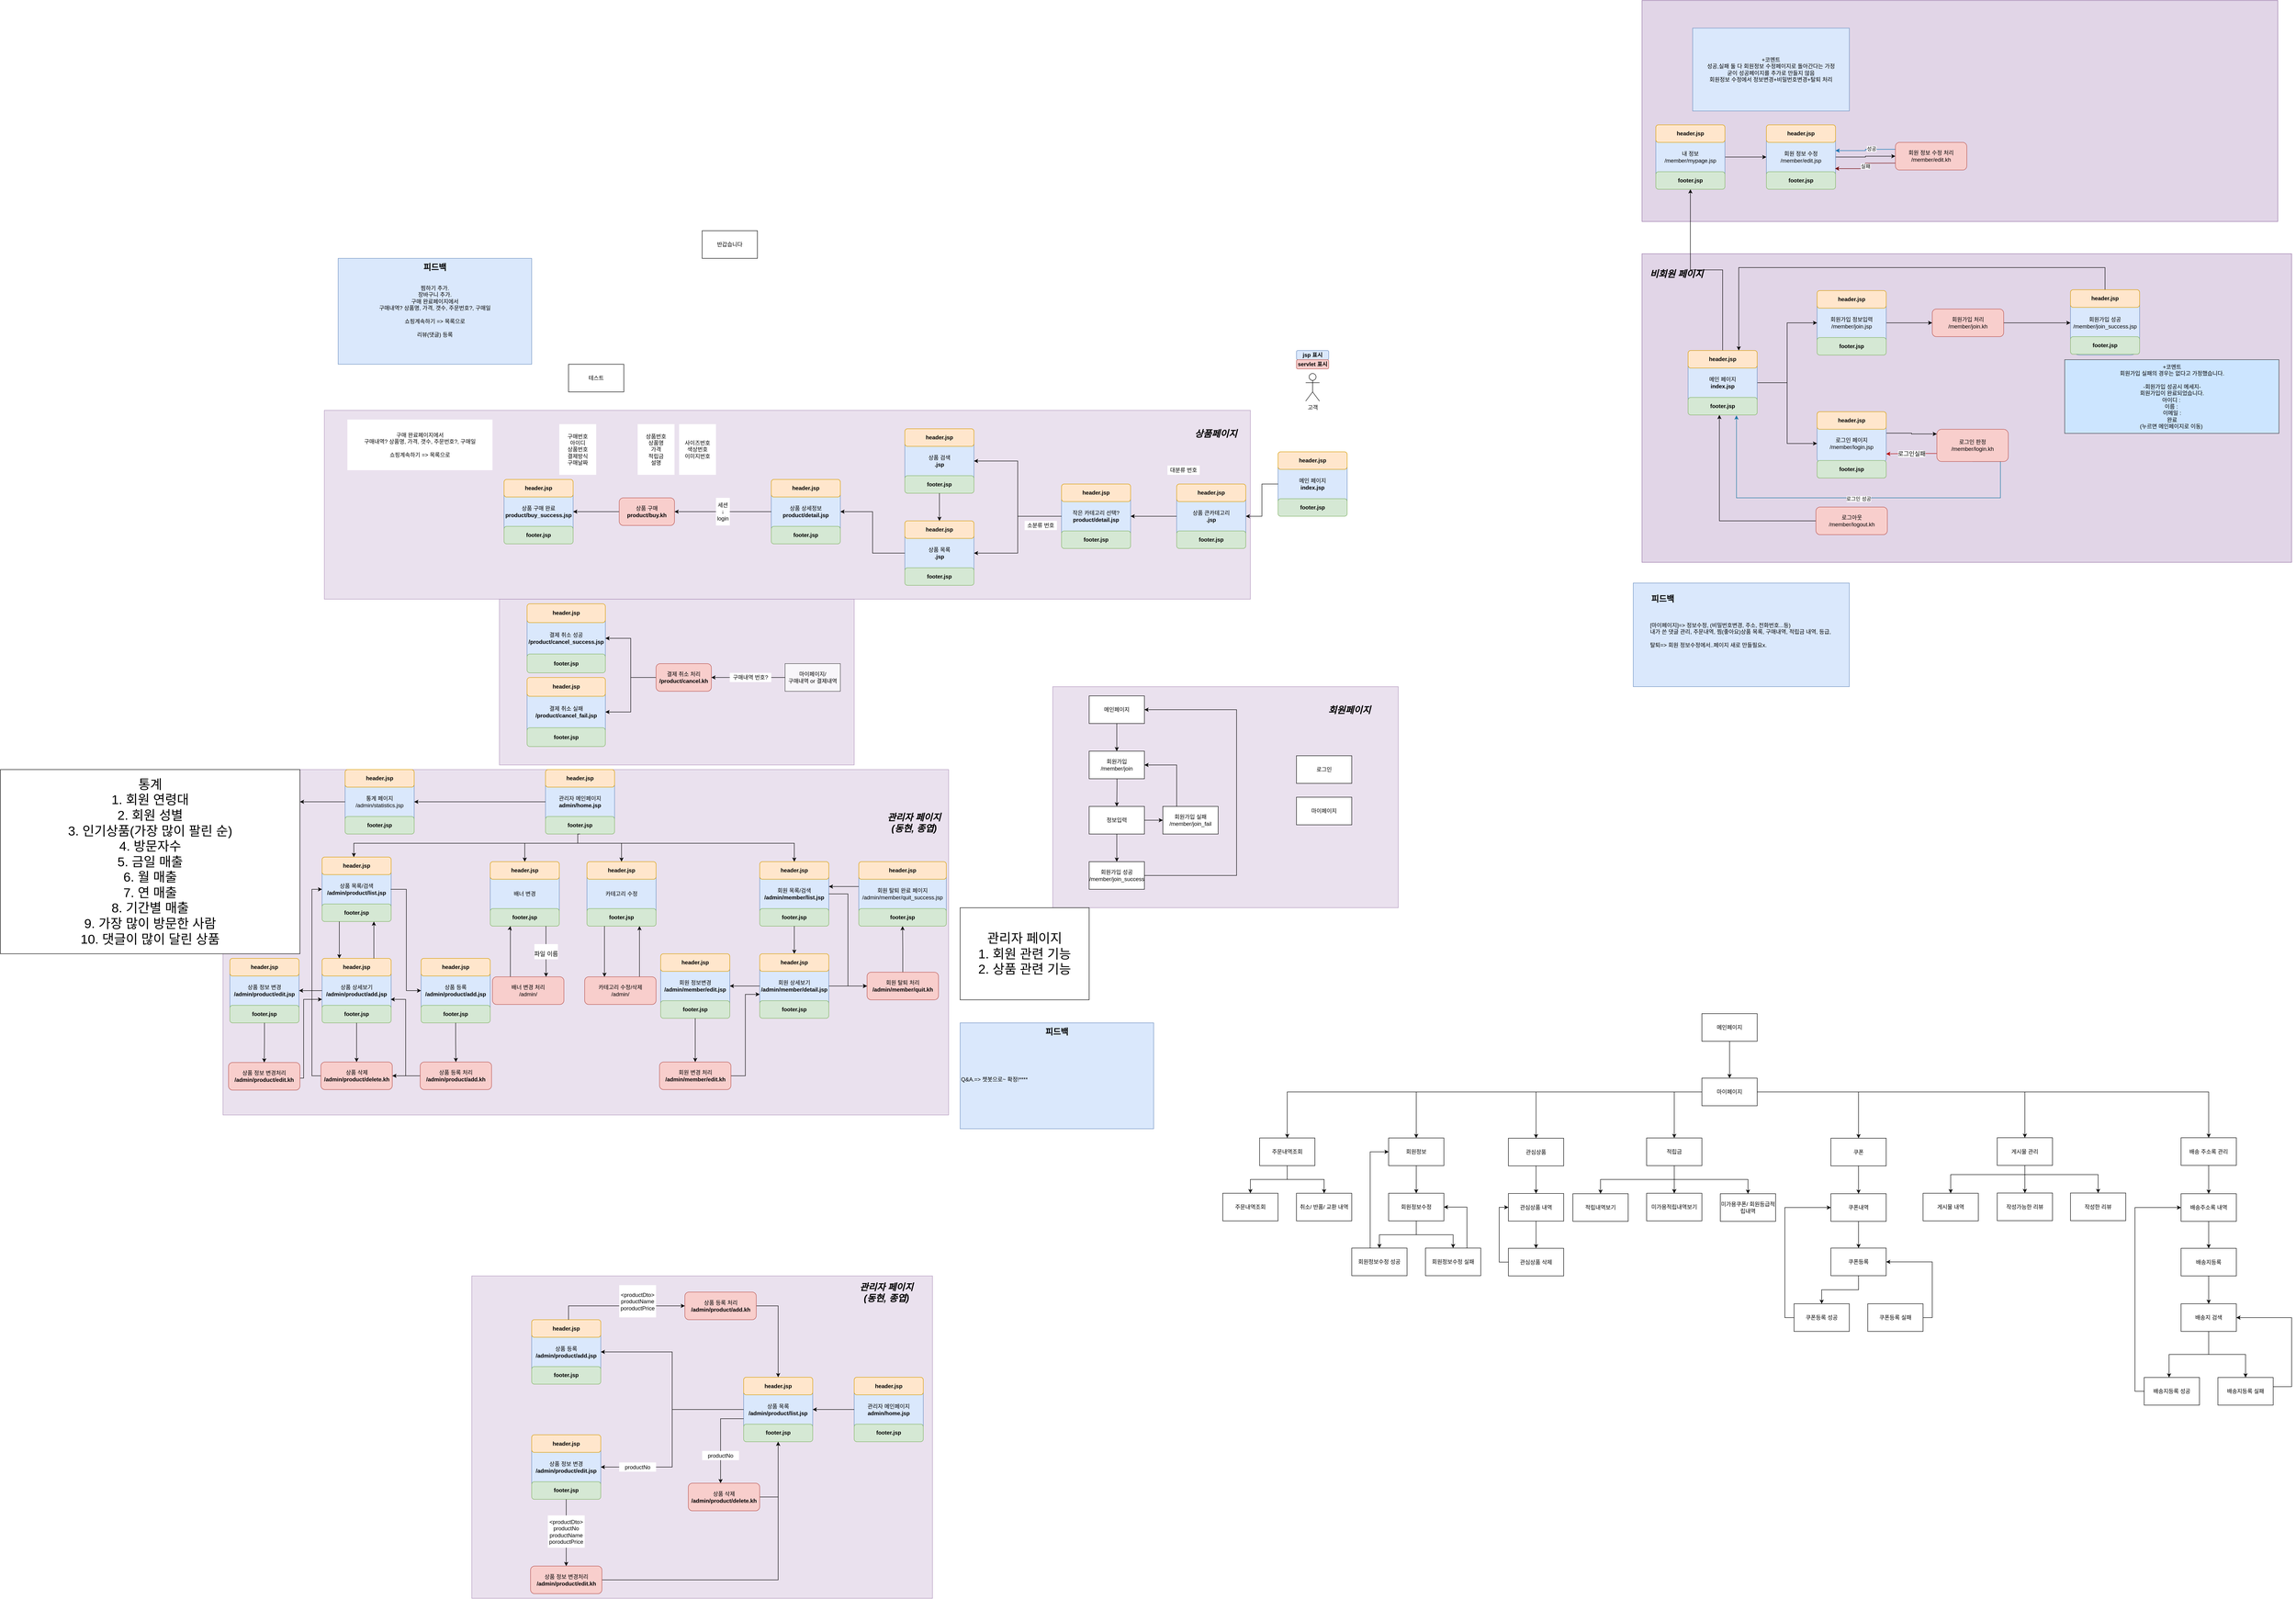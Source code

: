 <mxfile version="15.6.3" type="github" pages="2">
  <diagram id="Qz2jnDSqbCO0wh81Tfh0" name="페이지-1">
    <mxGraphModel dx="5292" dy="686" grid="1" gridSize="10" guides="1" tooltips="1" connect="1" arrows="1" fold="1" page="1" pageScale="1" pageWidth="4681" pageHeight="3300" math="0" shadow="0">
      <root>
        <mxCell id="0" />
        <mxCell id="1" parent="0" />
        <mxCell id="igzkG3xdcDtwfUQrwRol-5" value="" style="rounded=0;whiteSpace=wrap;html=1;fillColor=#e1d5e7;strokeColor=#9673a6;" vertex="1" parent="1">
          <mxGeometry x="2870" y="90" width="1380" height="480" as="geometry" />
        </mxCell>
        <mxCell id="g-1GEtVd8zstdlJ3TSSM-66" value="" style="rounded=0;whiteSpace=wrap;html=1;fontSize=13;strokeColor=#9673a6;fillColor=#e1d5e7;" parent="1" vertex="1">
          <mxGeometry x="2870" y="640" width="1410" height="670" as="geometry" />
        </mxCell>
        <mxCell id="U6f2KQfMnRt7XZP1r48C-14" value="" style="rounded=0;whiteSpace=wrap;html=1;fillColor=#e1d5e7;opacity=70;strokeColor=#9673a6;" parent="1" vertex="1">
          <mxGeometry x="1591" y="1580" width="750" height="480" as="geometry" />
        </mxCell>
        <mxCell id="EFu2T0pJuFqWACdUadC3-56" value="" style="rounded=0;whiteSpace=wrap;html=1;fillColor=#e1d5e7;opacity=70;strokeColor=#9673a6;" parent="1" vertex="1">
          <mxGeometry x="390" y="1390" width="770" height="360" as="geometry" />
        </mxCell>
        <mxCell id="EFu2T0pJuFqWACdUadC3-102" value="" style="endArrow=classic;html=1;rounded=0;edgeStyle=orthogonalEdgeStyle;entryX=1;entryY=0.5;entryDx=0;entryDy=0;startArrow=none;" parent="1" target="EFu2T0pJuFqWACdUadC3-50" edge="1">
          <mxGeometry width="50" height="50" relative="1" as="geometry">
            <mxPoint x="1010" y="1560" as="sourcePoint" />
            <mxPoint x="910" y="1630" as="targetPoint" />
            <Array as="points">
              <mxPoint x="1010" y="1560" />
            </Array>
          </mxGeometry>
        </mxCell>
        <mxCell id="EFu2T0pJuFqWACdUadC3-58" value="" style="rounded=0;whiteSpace=wrap;html=1;fillColor=#e1d5e7;opacity=70;strokeColor=#9673a6;" parent="1" vertex="1">
          <mxGeometry x="330" y="2859.5" width="1000" height="700" as="geometry" />
        </mxCell>
        <mxCell id="EFu2T0pJuFqWACdUadC3-57" value="" style="rounded=0;whiteSpace=wrap;html=1;fillColor=#e1d5e7;opacity=70;strokeColor=#9673a6;" parent="1" vertex="1">
          <mxGeometry x="10" y="980" width="2010" height="410" as="geometry" />
        </mxCell>
        <mxCell id="rVRHQzr7WuVmJmkBRJsp-1" value="고객" style="shape=umlActor;verticalLabelPosition=bottom;verticalAlign=top;html=1;outlineConnect=0;" parent="1" vertex="1">
          <mxGeometry x="2140" y="900" width="30" height="60" as="geometry" />
        </mxCell>
        <mxCell id="rVRHQzr7WuVmJmkBRJsp-4" value="" style="group;" parent="1" vertex="1" connectable="0">
          <mxGeometry x="2120" y="850" width="70" height="40" as="geometry" />
        </mxCell>
        <mxCell id="rVRHQzr7WuVmJmkBRJsp-2" value="&lt;b&gt;jsp 표시&lt;br&gt;&lt;/b&gt;" style="rounded=1;whiteSpace=wrap;html=1;fillColor=#dae8fc;strokeColor=#6c8ebf;" parent="rVRHQzr7WuVmJmkBRJsp-4" vertex="1">
          <mxGeometry width="70" height="20" as="geometry" />
        </mxCell>
        <mxCell id="rVRHQzr7WuVmJmkBRJsp-3" value="&lt;b&gt;servlet 표시&lt;br&gt;&lt;/b&gt;" style="rounded=1;whiteSpace=wrap;html=1;fillColor=#f8cecc;strokeColor=#b85450;" parent="rVRHQzr7WuVmJmkBRJsp-4" vertex="1">
          <mxGeometry y="20" width="70" height="20" as="geometry" />
        </mxCell>
        <mxCell id="rVRHQzr7WuVmJmkBRJsp-11" value="" style="group;" parent="1" vertex="1" connectable="0">
          <mxGeometry x="2080" y="1070" width="150" height="140" as="geometry" />
        </mxCell>
        <mxCell id="rVRHQzr7WuVmJmkBRJsp-7" value="메인 페이지&lt;br&gt;&lt;b&gt;index.jsp&lt;/b&gt;" style="rounded=1;whiteSpace=wrap;html=1;fillColor=#dae8fc;strokeColor=#6c8ebf;" parent="rVRHQzr7WuVmJmkBRJsp-11" vertex="1">
          <mxGeometry width="150" height="140" as="geometry" />
        </mxCell>
        <mxCell id="rVRHQzr7WuVmJmkBRJsp-8" value="&lt;b&gt;header.jsp&lt;/b&gt;" style="rounded=1;whiteSpace=wrap;html=1;fillColor=#ffe6cc;strokeColor=#d79b00;" parent="rVRHQzr7WuVmJmkBRJsp-11" vertex="1">
          <mxGeometry width="150" height="38.182" as="geometry" />
        </mxCell>
        <mxCell id="rVRHQzr7WuVmJmkBRJsp-9" value="&lt;b&gt;footer.jsp&lt;/b&gt;" style="rounded=1;whiteSpace=wrap;html=1;fillColor=#d5e8d4;strokeColor=#82b366;" parent="rVRHQzr7WuVmJmkBRJsp-11" vertex="1">
          <mxGeometry y="101.818" width="150" height="38.182" as="geometry" />
        </mxCell>
        <mxCell id="rVRHQzr7WuVmJmkBRJsp-12" value="" style="group;" parent="1" vertex="1" connectable="0">
          <mxGeometry x="1860" y="1140" width="150" height="140" as="geometry" />
        </mxCell>
        <mxCell id="rVRHQzr7WuVmJmkBRJsp-13" value="상품 큰카테고리&lt;br&gt;&lt;b&gt;.jsp&lt;/b&gt;" style="rounded=1;whiteSpace=wrap;html=1;fillColor=#dae8fc;strokeColor=#6c8ebf;" parent="rVRHQzr7WuVmJmkBRJsp-12" vertex="1">
          <mxGeometry width="150" height="140" as="geometry" />
        </mxCell>
        <mxCell id="rVRHQzr7WuVmJmkBRJsp-14" value="&lt;b&gt;header.jsp&lt;/b&gt;" style="rounded=1;whiteSpace=wrap;html=1;fillColor=#ffe6cc;strokeColor=#d79b00;" parent="rVRHQzr7WuVmJmkBRJsp-12" vertex="1">
          <mxGeometry width="150" height="38.182" as="geometry" />
        </mxCell>
        <mxCell id="rVRHQzr7WuVmJmkBRJsp-15" value="&lt;b&gt;footer.jsp&lt;/b&gt;" style="rounded=1;whiteSpace=wrap;html=1;fillColor=#d5e8d4;strokeColor=#82b366;" parent="rVRHQzr7WuVmJmkBRJsp-12" vertex="1">
          <mxGeometry y="101.818" width="150" height="38.182" as="geometry" />
        </mxCell>
        <mxCell id="rVRHQzr7WuVmJmkBRJsp-18" value="" style="group;" parent="1" vertex="1" connectable="0">
          <mxGeometry x="1270" y="1220" width="150" height="140" as="geometry" />
        </mxCell>
        <mxCell id="rVRHQzr7WuVmJmkBRJsp-19" value="상품 목록&lt;br&gt;&lt;b&gt;.jsp&lt;/b&gt;" style="rounded=1;whiteSpace=wrap;html=1;fillColor=#dae8fc;strokeColor=#6c8ebf;" parent="rVRHQzr7WuVmJmkBRJsp-18" vertex="1">
          <mxGeometry width="150" height="140" as="geometry" />
        </mxCell>
        <mxCell id="rVRHQzr7WuVmJmkBRJsp-20" value="&lt;b&gt;header.jsp&lt;/b&gt;" style="rounded=1;whiteSpace=wrap;html=1;fillColor=#ffe6cc;strokeColor=#d79b00;" parent="rVRHQzr7WuVmJmkBRJsp-18" vertex="1">
          <mxGeometry width="150" height="38.182" as="geometry" />
        </mxCell>
        <mxCell id="rVRHQzr7WuVmJmkBRJsp-21" value="&lt;b&gt;footer.jsp&lt;/b&gt;" style="rounded=1;whiteSpace=wrap;html=1;fillColor=#d5e8d4;strokeColor=#82b366;" parent="rVRHQzr7WuVmJmkBRJsp-18" vertex="1">
          <mxGeometry y="101.818" width="150" height="38.182" as="geometry" />
        </mxCell>
        <mxCell id="EFu2T0pJuFqWACdUadC3-80" style="edgeStyle=orthogonalEdgeStyle;rounded=0;orthogonalLoop=1;jettySize=auto;html=1;entryX=0.5;entryY=1;entryDx=0;entryDy=0;" parent="1" source="rVRHQzr7WuVmJmkBRJsp-28" target="EFu2T0pJuFqWACdUadC3-66" edge="1">
          <mxGeometry relative="1" as="geometry">
            <Array as="points">
              <mxPoint x="995" y="3339.5" />
            </Array>
          </mxGeometry>
        </mxCell>
        <mxCell id="rVRHQzr7WuVmJmkBRJsp-28" value="&lt;span&gt;상품 삭제&lt;/span&gt;&lt;br&gt;&lt;b&gt;/admin/product/delete.kh&lt;/b&gt;" style="rounded=1;whiteSpace=wrap;html=1;fillColor=#f8cecc;strokeColor=#b85450;" parent="1" vertex="1">
          <mxGeometry x="800" y="3309.5" width="155" height="60" as="geometry" />
        </mxCell>
        <mxCell id="rVRHQzr7WuVmJmkBRJsp-29" value="" style="group;" parent="1" vertex="1" connectable="0">
          <mxGeometry x="460" y="2954.5" width="150" height="140" as="geometry" />
        </mxCell>
        <mxCell id="rVRHQzr7WuVmJmkBRJsp-30" value="상품 등록&lt;br&gt;&lt;b&gt;/admin/product/add.jsp&lt;/b&gt;" style="rounded=1;whiteSpace=wrap;html=1;fillColor=#dae8fc;strokeColor=#6c8ebf;" parent="rVRHQzr7WuVmJmkBRJsp-29" vertex="1">
          <mxGeometry width="150" height="140" as="geometry" />
        </mxCell>
        <mxCell id="rVRHQzr7WuVmJmkBRJsp-31" value="&lt;b&gt;header.jsp&lt;/b&gt;" style="rounded=1;whiteSpace=wrap;html=1;fillColor=#ffe6cc;strokeColor=#d79b00;" parent="rVRHQzr7WuVmJmkBRJsp-29" vertex="1">
          <mxGeometry width="150" height="38.182" as="geometry" />
        </mxCell>
        <mxCell id="rVRHQzr7WuVmJmkBRJsp-32" value="&lt;b&gt;footer.jsp&lt;/b&gt;" style="rounded=1;whiteSpace=wrap;html=1;fillColor=#d5e8d4;strokeColor=#82b366;" parent="rVRHQzr7WuVmJmkBRJsp-29" vertex="1">
          <mxGeometry y="101.818" width="150" height="38.182" as="geometry" />
        </mxCell>
        <mxCell id="rVRHQzr7WuVmJmkBRJsp-33" value="" style="group;" parent="1" vertex="1" connectable="0">
          <mxGeometry x="460" y="3204.5" width="150" height="140" as="geometry" />
        </mxCell>
        <mxCell id="rVRHQzr7WuVmJmkBRJsp-34" value="상품 정보 변경&lt;br&gt;&lt;b&gt;/admin/product/edit.jsp&lt;/b&gt;" style="rounded=1;whiteSpace=wrap;html=1;fillColor=#dae8fc;strokeColor=#6c8ebf;" parent="rVRHQzr7WuVmJmkBRJsp-33" vertex="1">
          <mxGeometry width="150" height="140" as="geometry" />
        </mxCell>
        <mxCell id="rVRHQzr7WuVmJmkBRJsp-35" value="&lt;b&gt;header.jsp&lt;/b&gt;" style="rounded=1;whiteSpace=wrap;html=1;fillColor=#ffe6cc;strokeColor=#d79b00;" parent="rVRHQzr7WuVmJmkBRJsp-33" vertex="1">
          <mxGeometry width="150" height="38.182" as="geometry" />
        </mxCell>
        <mxCell id="rVRHQzr7WuVmJmkBRJsp-36" value="&lt;b&gt;footer.jsp&lt;/b&gt;" style="rounded=1;whiteSpace=wrap;html=1;fillColor=#d5e8d4;strokeColor=#82b366;" parent="rVRHQzr7WuVmJmkBRJsp-33" vertex="1">
          <mxGeometry y="101.818" width="150" height="38.182" as="geometry" />
        </mxCell>
        <mxCell id="rVRHQzr7WuVmJmkBRJsp-39" value="" style="group;" parent="1" vertex="1" connectable="0">
          <mxGeometry x="1610" y="1140" width="150" height="140" as="geometry" />
        </mxCell>
        <mxCell id="rVRHQzr7WuVmJmkBRJsp-40" value="작은 카테고리 선택?&lt;br&gt;&lt;b&gt;product/detail.jsp&lt;/b&gt;" style="rounded=1;whiteSpace=wrap;html=1;fillColor=#dae8fc;strokeColor=#6c8ebf;" parent="rVRHQzr7WuVmJmkBRJsp-39" vertex="1">
          <mxGeometry width="150" height="140" as="geometry" />
        </mxCell>
        <mxCell id="rVRHQzr7WuVmJmkBRJsp-41" value="&lt;b&gt;header.jsp&lt;/b&gt;" style="rounded=1;whiteSpace=wrap;html=1;fillColor=#ffe6cc;strokeColor=#d79b00;" parent="rVRHQzr7WuVmJmkBRJsp-39" vertex="1">
          <mxGeometry width="150" height="38.182" as="geometry" />
        </mxCell>
        <mxCell id="rVRHQzr7WuVmJmkBRJsp-42" value="&lt;b&gt;footer.jsp&lt;/b&gt;" style="rounded=1;whiteSpace=wrap;html=1;fillColor=#d5e8d4;strokeColor=#82b366;" parent="rVRHQzr7WuVmJmkBRJsp-39" vertex="1">
          <mxGeometry y="101.818" width="150" height="38.182" as="geometry" />
        </mxCell>
        <mxCell id="rVRHQzr7WuVmJmkBRJsp-43" value="" style="group;" parent="1" vertex="1" connectable="0">
          <mxGeometry x="980" y="1130" width="150" height="140" as="geometry" />
        </mxCell>
        <mxCell id="rVRHQzr7WuVmJmkBRJsp-44" value="상품 상세정보&lt;br&gt;&lt;b&gt;product/detail.jsp&lt;/b&gt;" style="rounded=1;whiteSpace=wrap;html=1;fillColor=#dae8fc;strokeColor=#6c8ebf;" parent="rVRHQzr7WuVmJmkBRJsp-43" vertex="1">
          <mxGeometry width="150" height="140" as="geometry" />
        </mxCell>
        <mxCell id="rVRHQzr7WuVmJmkBRJsp-45" value="&lt;b&gt;header.jsp&lt;/b&gt;" style="rounded=1;whiteSpace=wrap;html=1;fillColor=#ffe6cc;strokeColor=#d79b00;" parent="rVRHQzr7WuVmJmkBRJsp-43" vertex="1">
          <mxGeometry width="150" height="38.182" as="geometry" />
        </mxCell>
        <mxCell id="rVRHQzr7WuVmJmkBRJsp-46" value="&lt;b&gt;footer.jsp&lt;/b&gt;" style="rounded=1;whiteSpace=wrap;html=1;fillColor=#d5e8d4;strokeColor=#82b366;" parent="rVRHQzr7WuVmJmkBRJsp-43" vertex="1">
          <mxGeometry y="101.818" width="150" height="38.182" as="geometry" />
        </mxCell>
        <mxCell id="rVRHQzr7WuVmJmkBRJsp-53" style="edgeStyle=orthogonalEdgeStyle;rounded=0;orthogonalLoop=1;jettySize=auto;html=1;entryX=1;entryY=0.5;entryDx=0;entryDy=0;" parent="1" source="rVRHQzr7WuVmJmkBRJsp-13" target="rVRHQzr7WuVmJmkBRJsp-40" edge="1">
          <mxGeometry relative="1" as="geometry" />
        </mxCell>
        <mxCell id="rVRHQzr7WuVmJmkBRJsp-56" value="" style="group;" parent="1" vertex="1" connectable="0">
          <mxGeometry x="1270" y="1020" width="150" height="140" as="geometry" />
        </mxCell>
        <mxCell id="rVRHQzr7WuVmJmkBRJsp-57" value="상품 검색&lt;br&gt;&lt;b&gt;.jsp&lt;/b&gt;" style="rounded=1;whiteSpace=wrap;html=1;fillColor=#dae8fc;strokeColor=#6c8ebf;" parent="rVRHQzr7WuVmJmkBRJsp-56" vertex="1">
          <mxGeometry width="150" height="140" as="geometry" />
        </mxCell>
        <mxCell id="rVRHQzr7WuVmJmkBRJsp-58" value="&lt;b&gt;header.jsp&lt;/b&gt;" style="rounded=1;whiteSpace=wrap;html=1;fillColor=#ffe6cc;strokeColor=#d79b00;" parent="rVRHQzr7WuVmJmkBRJsp-56" vertex="1">
          <mxGeometry width="150" height="38.182" as="geometry" />
        </mxCell>
        <mxCell id="rVRHQzr7WuVmJmkBRJsp-59" value="&lt;b&gt;footer.jsp&lt;/b&gt;" style="rounded=1;whiteSpace=wrap;html=1;fillColor=#d5e8d4;strokeColor=#82b366;" parent="rVRHQzr7WuVmJmkBRJsp-56" vertex="1">
          <mxGeometry y="101.818" width="150" height="38.182" as="geometry" />
        </mxCell>
        <mxCell id="EFu2T0pJuFqWACdUadC3-1" style="edgeStyle=orthogonalEdgeStyle;rounded=0;orthogonalLoop=1;jettySize=auto;html=1;entryX=1;entryY=0.5;entryDx=0;entryDy=0;" parent="1" source="rVRHQzr7WuVmJmkBRJsp-19" target="rVRHQzr7WuVmJmkBRJsp-44" edge="1">
          <mxGeometry relative="1" as="geometry">
            <mxPoint x="1240" y="1200" as="targetPoint" />
          </mxGeometry>
        </mxCell>
        <mxCell id="EFu2T0pJuFqWACdUadC3-8" style="edgeStyle=orthogonalEdgeStyle;rounded=0;orthogonalLoop=1;jettySize=auto;html=1;entryX=1;entryY=0.5;entryDx=0;entryDy=0;" parent="1" source="EFu2T0pJuFqWACdUadC3-2" target="EFu2T0pJuFqWACdUadC3-4" edge="1">
          <mxGeometry relative="1" as="geometry" />
        </mxCell>
        <mxCell id="EFu2T0pJuFqWACdUadC3-2" value="&lt;span&gt;상품 구매&lt;/span&gt;&lt;br&gt;&lt;b&gt;product/buy.kh&lt;/b&gt;" style="rounded=1;whiteSpace=wrap;html=1;fillColor=#f8cecc;strokeColor=#b85450;" parent="1" vertex="1">
          <mxGeometry x="650" y="1170" width="120" height="60" as="geometry" />
        </mxCell>
        <mxCell id="EFu2T0pJuFqWACdUadC3-3" value="" style="group;" parent="1" vertex="1" connectable="0">
          <mxGeometry x="400" y="1130" width="150" height="140" as="geometry" />
        </mxCell>
        <mxCell id="EFu2T0pJuFqWACdUadC3-4" value="상품 구매 완료&lt;br&gt;&lt;b&gt;product/buy_success.jsp&lt;/b&gt;" style="rounded=1;whiteSpace=wrap;html=1;fillColor=#dae8fc;strokeColor=#6c8ebf;" parent="EFu2T0pJuFqWACdUadC3-3" vertex="1">
          <mxGeometry width="150" height="140" as="geometry" />
        </mxCell>
        <mxCell id="EFu2T0pJuFqWACdUadC3-5" value="&lt;b&gt;header.jsp&lt;/b&gt;" style="rounded=1;whiteSpace=wrap;html=1;fillColor=#ffe6cc;strokeColor=#d79b00;" parent="EFu2T0pJuFqWACdUadC3-3" vertex="1">
          <mxGeometry width="150" height="38.182" as="geometry" />
        </mxCell>
        <mxCell id="EFu2T0pJuFqWACdUadC3-6" value="&lt;b&gt;footer.jsp&lt;/b&gt;" style="rounded=1;whiteSpace=wrap;html=1;fillColor=#d5e8d4;strokeColor=#82b366;" parent="EFu2T0pJuFqWACdUadC3-3" vertex="1">
          <mxGeometry y="101.818" width="150" height="38.182" as="geometry" />
        </mxCell>
        <mxCell id="EFu2T0pJuFqWACdUadC3-7" style="edgeStyle=orthogonalEdgeStyle;rounded=0;orthogonalLoop=1;jettySize=auto;html=1;" parent="1" source="rVRHQzr7WuVmJmkBRJsp-44" target="EFu2T0pJuFqWACdUadC3-2" edge="1">
          <mxGeometry relative="1" as="geometry" />
        </mxCell>
        <mxCell id="EFu2T0pJuFqWACdUadC3-29" value="상품번호&lt;br&gt;상품명&lt;br&gt;가격&lt;br&gt;적립금&lt;br&gt;설명&lt;br&gt;" style="text;html=1;align=center;verticalAlign=middle;whiteSpace=wrap;rounded=0;fillColor=default;" parent="1" vertex="1">
          <mxGeometry x="690" y="1010" width="80" height="110" as="geometry" />
        </mxCell>
        <mxCell id="EFu2T0pJuFqWACdUadC3-30" value="사이즈번호&lt;br&gt;색상번호&lt;br&gt;이미지번호" style="text;html=1;align=center;verticalAlign=middle;whiteSpace=wrap;rounded=0;fillColor=default;" parent="1" vertex="1">
          <mxGeometry x="780" y="1010" width="80" height="110" as="geometry" />
        </mxCell>
        <mxCell id="EFu2T0pJuFqWACdUadC3-31" value="구매번호&lt;br&gt;아이디&lt;br&gt;상품번호&lt;br&gt;결제방식&lt;br&gt;구매날짜" style="text;html=1;align=center;verticalAlign=middle;whiteSpace=wrap;rounded=0;fillColor=default;" parent="1" vertex="1">
          <mxGeometry x="520" y="1010" width="80" height="110" as="geometry" />
        </mxCell>
        <mxCell id="EFu2T0pJuFqWACdUadC3-42" value="" style="group;" parent="1" vertex="1" connectable="0">
          <mxGeometry x="450" y="1400" width="170" height="150" as="geometry" />
        </mxCell>
        <mxCell id="EFu2T0pJuFqWACdUadC3-43" value="결제 취소 성공&lt;br&gt;&lt;b&gt;/product/cancel_success.jsp&lt;/b&gt;" style="rounded=1;whiteSpace=wrap;html=1;fillColor=#dae8fc;strokeColor=#6c8ebf;" parent="EFu2T0pJuFqWACdUadC3-42" vertex="1">
          <mxGeometry width="170" height="150" as="geometry" />
        </mxCell>
        <mxCell id="EFu2T0pJuFqWACdUadC3-44" value="&lt;b&gt;header.jsp&lt;/b&gt;" style="rounded=1;whiteSpace=wrap;html=1;fillColor=#ffe6cc;strokeColor=#d79b00;" parent="EFu2T0pJuFqWACdUadC3-42" vertex="1">
          <mxGeometry width="170" height="40.909" as="geometry" />
        </mxCell>
        <mxCell id="EFu2T0pJuFqWACdUadC3-45" value="&lt;b&gt;footer.jsp&lt;/b&gt;" style="rounded=1;whiteSpace=wrap;html=1;fillColor=#d5e8d4;strokeColor=#82b366;" parent="EFu2T0pJuFqWACdUadC3-42" vertex="1">
          <mxGeometry y="109.091" width="170" height="40.909" as="geometry" />
        </mxCell>
        <mxCell id="EFu2T0pJuFqWACdUadC3-46" value="" style="group;" parent="1" vertex="1" connectable="0">
          <mxGeometry x="450" y="1560" width="170" height="150" as="geometry" />
        </mxCell>
        <mxCell id="EFu2T0pJuFqWACdUadC3-47" value="결제 취소 실패&lt;br&gt;&lt;b&gt;/product/cancel_fail.jsp&lt;/b&gt;" style="rounded=1;whiteSpace=wrap;html=1;fillColor=#dae8fc;strokeColor=#6c8ebf;" parent="EFu2T0pJuFqWACdUadC3-46" vertex="1">
          <mxGeometry width="170" height="150" as="geometry" />
        </mxCell>
        <mxCell id="EFu2T0pJuFqWACdUadC3-48" value="&lt;b&gt;header.jsp&lt;/b&gt;" style="rounded=1;whiteSpace=wrap;html=1;fillColor=#ffe6cc;strokeColor=#d79b00;" parent="EFu2T0pJuFqWACdUadC3-46" vertex="1">
          <mxGeometry width="170" height="40.909" as="geometry" />
        </mxCell>
        <mxCell id="EFu2T0pJuFqWACdUadC3-49" value="&lt;b&gt;footer.jsp&lt;/b&gt;" style="rounded=1;whiteSpace=wrap;html=1;fillColor=#d5e8d4;strokeColor=#82b366;" parent="EFu2T0pJuFqWACdUadC3-46" vertex="1">
          <mxGeometry y="109.091" width="170" height="40.909" as="geometry" />
        </mxCell>
        <mxCell id="EFu2T0pJuFqWACdUadC3-51" style="edgeStyle=orthogonalEdgeStyle;rounded=0;orthogonalLoop=1;jettySize=auto;html=1;entryX=1;entryY=0.5;entryDx=0;entryDy=0;" parent="1" source="EFu2T0pJuFqWACdUadC3-50" target="EFu2T0pJuFqWACdUadC3-43" edge="1">
          <mxGeometry relative="1" as="geometry" />
        </mxCell>
        <mxCell id="EFu2T0pJuFqWACdUadC3-52" style="edgeStyle=orthogonalEdgeStyle;rounded=0;orthogonalLoop=1;jettySize=auto;html=1;" parent="1" source="EFu2T0pJuFqWACdUadC3-50" target="EFu2T0pJuFqWACdUadC3-47" edge="1">
          <mxGeometry relative="1" as="geometry" />
        </mxCell>
        <mxCell id="EFu2T0pJuFqWACdUadC3-50" value="결제 취소 처리&lt;br&gt;&lt;b&gt;/product/cancel.kh&lt;/b&gt;" style="rounded=1;whiteSpace=wrap;html=1;fillColor=#f8cecc;strokeColor=#b85450;" parent="1" vertex="1">
          <mxGeometry x="730" y="1530" width="120" height="60" as="geometry" />
        </mxCell>
        <mxCell id="EFu2T0pJuFqWACdUadC3-53" value="세션&lt;br&gt;↓&lt;br&gt;login" style="text;html=1;align=center;verticalAlign=middle;whiteSpace=wrap;rounded=0;fillColor=default;" parent="1" vertex="1">
          <mxGeometry x="860" y="1170" width="30" height="60" as="geometry" />
        </mxCell>
        <mxCell id="EFu2T0pJuFqWACdUadC3-59" value="" style="group;" parent="1" vertex="1" connectable="0">
          <mxGeometry x="1160" y="3079.5" width="150" height="140" as="geometry" />
        </mxCell>
        <mxCell id="EFu2T0pJuFqWACdUadC3-60" value="관리자 메인페이지&lt;br&gt;&lt;b&gt;admin/home.jsp&lt;/b&gt;" style="rounded=1;whiteSpace=wrap;html=1;fillColor=#dae8fc;strokeColor=#6c8ebf;" parent="EFu2T0pJuFqWACdUadC3-59" vertex="1">
          <mxGeometry width="150" height="140" as="geometry" />
        </mxCell>
        <mxCell id="EFu2T0pJuFqWACdUadC3-61" value="&lt;b&gt;header.jsp&lt;/b&gt;" style="rounded=1;whiteSpace=wrap;html=1;fillColor=#ffe6cc;strokeColor=#d79b00;" parent="EFu2T0pJuFqWACdUadC3-59" vertex="1">
          <mxGeometry width="150" height="38.182" as="geometry" />
        </mxCell>
        <mxCell id="EFu2T0pJuFqWACdUadC3-62" value="&lt;b&gt;footer.jsp&lt;/b&gt;" style="rounded=1;whiteSpace=wrap;html=1;fillColor=#d5e8d4;strokeColor=#82b366;" parent="EFu2T0pJuFqWACdUadC3-59" vertex="1">
          <mxGeometry y="101.818" width="150" height="38.182" as="geometry" />
        </mxCell>
        <mxCell id="EFu2T0pJuFqWACdUadC3-63" value="" style="group;" parent="1" vertex="1" connectable="0">
          <mxGeometry x="920" y="3079.5" width="150" height="140" as="geometry" />
        </mxCell>
        <mxCell id="EFu2T0pJuFqWACdUadC3-64" value="상품 목록&lt;br&gt;&lt;b&gt;/admin/product/list.jsp&lt;/b&gt;" style="rounded=1;whiteSpace=wrap;html=1;fillColor=#dae8fc;strokeColor=#6c8ebf;" parent="EFu2T0pJuFqWACdUadC3-63" vertex="1">
          <mxGeometry width="150" height="140" as="geometry" />
        </mxCell>
        <mxCell id="EFu2T0pJuFqWACdUadC3-65" value="&lt;b&gt;header.jsp&lt;/b&gt;" style="rounded=1;whiteSpace=wrap;html=1;fillColor=#ffe6cc;strokeColor=#d79b00;" parent="EFu2T0pJuFqWACdUadC3-63" vertex="1">
          <mxGeometry width="150" height="38.182" as="geometry" />
        </mxCell>
        <mxCell id="EFu2T0pJuFqWACdUadC3-66" value="&lt;b&gt;footer.jsp&lt;/b&gt;" style="rounded=1;whiteSpace=wrap;html=1;fillColor=#d5e8d4;strokeColor=#82b366;" parent="EFu2T0pJuFqWACdUadC3-63" vertex="1">
          <mxGeometry y="101.818" width="150" height="38.182" as="geometry" />
        </mxCell>
        <mxCell id="EFu2T0pJuFqWACdUadC3-67" style="edgeStyle=orthogonalEdgeStyle;rounded=0;orthogonalLoop=1;jettySize=auto;html=1;entryX=1;entryY=0.5;entryDx=0;entryDy=0;" parent="1" source="EFu2T0pJuFqWACdUadC3-60" target="EFu2T0pJuFqWACdUadC3-64" edge="1">
          <mxGeometry relative="1" as="geometry" />
        </mxCell>
        <mxCell id="EFu2T0pJuFqWACdUadC3-70" style="edgeStyle=orthogonalEdgeStyle;rounded=0;orthogonalLoop=1;jettySize=auto;html=1;entryX=1;entryY=0.5;entryDx=0;entryDy=0;" parent="1" source="EFu2T0pJuFqWACdUadC3-64" target="rVRHQzr7WuVmJmkBRJsp-30" edge="1">
          <mxGeometry relative="1" as="geometry" />
        </mxCell>
        <mxCell id="EFu2T0pJuFqWACdUadC3-71" style="edgeStyle=orthogonalEdgeStyle;rounded=0;orthogonalLoop=1;jettySize=auto;html=1;entryX=1;entryY=0.5;entryDx=0;entryDy=0;" parent="1" source="EFu2T0pJuFqWACdUadC3-64" target="rVRHQzr7WuVmJmkBRJsp-34" edge="1">
          <mxGeometry relative="1" as="geometry" />
        </mxCell>
        <mxCell id="EFu2T0pJuFqWACdUadC3-79" style="edgeStyle=orthogonalEdgeStyle;rounded=0;orthogonalLoop=1;jettySize=auto;html=1;entryX=0.5;entryY=1;entryDx=0;entryDy=0;" parent="1" source="EFu2T0pJuFqWACdUadC3-72" target="EFu2T0pJuFqWACdUadC3-66" edge="1">
          <mxGeometry relative="1" as="geometry" />
        </mxCell>
        <mxCell id="EFu2T0pJuFqWACdUadC3-72" value="&lt;span&gt;상품 정보 변경처리&lt;/span&gt;&lt;br&gt;&lt;b&gt;/admin/product/edit.kh&lt;/b&gt;" style="rounded=1;whiteSpace=wrap;html=1;fillColor=#f8cecc;strokeColor=#b85450;" parent="1" vertex="1">
          <mxGeometry x="457.5" y="3489.5" width="155" height="60" as="geometry" />
        </mxCell>
        <mxCell id="EFu2T0pJuFqWACdUadC3-74" style="edgeStyle=orthogonalEdgeStyle;rounded=0;orthogonalLoop=1;jettySize=auto;html=1;entryX=0.5;entryY=0;entryDx=0;entryDy=0;" parent="1" source="rVRHQzr7WuVmJmkBRJsp-34" target="EFu2T0pJuFqWACdUadC3-72" edge="1">
          <mxGeometry relative="1" as="geometry" />
        </mxCell>
        <mxCell id="EFu2T0pJuFqWACdUadC3-75" style="edgeStyle=orthogonalEdgeStyle;rounded=0;orthogonalLoop=1;jettySize=auto;html=1;" parent="1" source="EFu2T0pJuFqWACdUadC3-64" target="rVRHQzr7WuVmJmkBRJsp-28" edge="1">
          <mxGeometry relative="1" as="geometry">
            <Array as="points">
              <mxPoint x="870" y="3169.5" />
            </Array>
          </mxGeometry>
        </mxCell>
        <mxCell id="EFu2T0pJuFqWACdUadC3-78" value="&amp;lt;productDto&amp;gt;&lt;br&gt;productNo&lt;br&gt;productName&lt;br&gt;poroductPrice" style="text;html=1;align=center;verticalAlign=middle;whiteSpace=wrap;rounded=0;fillColor=default;" parent="1" vertex="1">
          <mxGeometry x="495" y="3379.5" width="80" height="70" as="geometry" />
        </mxCell>
        <mxCell id="EFu2T0pJuFqWACdUadC3-81" value="productNo" style="text;html=1;align=center;verticalAlign=middle;whiteSpace=wrap;rounded=0;fillColor=default;" parent="1" vertex="1">
          <mxGeometry x="830" y="3239.5" width="80" height="20" as="geometry" />
        </mxCell>
        <mxCell id="EFu2T0pJuFqWACdUadC3-83" value="productNo" style="text;html=1;align=center;verticalAlign=middle;whiteSpace=wrap;rounded=0;fillColor=default;" parent="1" vertex="1">
          <mxGeometry x="650" y="3264.5" width="80" height="20" as="geometry" />
        </mxCell>
        <mxCell id="EFu2T0pJuFqWACdUadC3-88" style="edgeStyle=orthogonalEdgeStyle;rounded=0;orthogonalLoop=1;jettySize=auto;html=1;entryX=0.5;entryY=0;entryDx=0;entryDy=0;" parent="1" source="EFu2T0pJuFqWACdUadC3-84" target="EFu2T0pJuFqWACdUadC3-65" edge="1">
          <mxGeometry relative="1" as="geometry">
            <Array as="points">
              <mxPoint x="995" y="2924.5" />
            </Array>
          </mxGeometry>
        </mxCell>
        <mxCell id="EFu2T0pJuFqWACdUadC3-84" value="&lt;span&gt;상품 등록 처리&lt;/span&gt;&lt;br&gt;&lt;b&gt;/admin/product/add.kh&lt;/b&gt;" style="rounded=1;whiteSpace=wrap;html=1;fillColor=#f8cecc;strokeColor=#b85450;" parent="1" vertex="1">
          <mxGeometry x="792.5" y="2894.5" width="155" height="60" as="geometry" />
        </mxCell>
        <mxCell id="EFu2T0pJuFqWACdUadC3-85" style="edgeStyle=orthogonalEdgeStyle;rounded=0;orthogonalLoop=1;jettySize=auto;html=1;" parent="1" source="rVRHQzr7WuVmJmkBRJsp-30" target="EFu2T0pJuFqWACdUadC3-84" edge="1">
          <mxGeometry relative="1" as="geometry">
            <Array as="points">
              <mxPoint x="540" y="2924.5" />
            </Array>
          </mxGeometry>
        </mxCell>
        <mxCell id="EFu2T0pJuFqWACdUadC3-87" value="&amp;lt;productDto&amp;gt;&lt;br&gt;productName&lt;br&gt;poroductPrice" style="text;html=1;align=center;verticalAlign=middle;whiteSpace=wrap;rounded=0;fillColor=default;" parent="1" vertex="1">
          <mxGeometry x="650" y="2879.5" width="80" height="70" as="geometry" />
        </mxCell>
        <mxCell id="EFu2T0pJuFqWACdUadC3-89" style="edgeStyle=orthogonalEdgeStyle;rounded=0;orthogonalLoop=1;jettySize=auto;html=1;" parent="1" source="rVRHQzr7WuVmJmkBRJsp-57" target="rVRHQzr7WuVmJmkBRJsp-20" edge="1">
          <mxGeometry relative="1" as="geometry" />
        </mxCell>
        <mxCell id="EFu2T0pJuFqWACdUadC3-90" style="edgeStyle=orthogonalEdgeStyle;rounded=0;orthogonalLoop=1;jettySize=auto;html=1;entryX=1;entryY=0.5;entryDx=0;entryDy=0;" parent="1" source="rVRHQzr7WuVmJmkBRJsp-40" target="rVRHQzr7WuVmJmkBRJsp-19" edge="1">
          <mxGeometry relative="1" as="geometry" />
        </mxCell>
        <mxCell id="EFu2T0pJuFqWACdUadC3-91" style="edgeStyle=orthogonalEdgeStyle;rounded=0;orthogonalLoop=1;jettySize=auto;html=1;entryX=1;entryY=0.5;entryDx=0;entryDy=0;" parent="1" source="rVRHQzr7WuVmJmkBRJsp-40" target="rVRHQzr7WuVmJmkBRJsp-57" edge="1">
          <mxGeometry relative="1" as="geometry" />
        </mxCell>
        <mxCell id="EFu2T0pJuFqWACdUadC3-92" style="edgeStyle=orthogonalEdgeStyle;rounded=0;orthogonalLoop=1;jettySize=auto;html=1;entryX=1;entryY=0.5;entryDx=0;entryDy=0;" parent="1" source="rVRHQzr7WuVmJmkBRJsp-7" target="rVRHQzr7WuVmJmkBRJsp-13" edge="1">
          <mxGeometry relative="1" as="geometry" />
        </mxCell>
        <mxCell id="EFu2T0pJuFqWACdUadC3-93" value="&lt;font size=&quot;1&quot;&gt;&lt;b&gt;&lt;i style=&quot;font-size: 20px&quot;&gt;상품페이지&lt;/i&gt;&lt;/b&gt;&lt;/font&gt;" style="text;html=1;strokeColor=none;fillColor=none;align=center;verticalAlign=middle;whiteSpace=wrap;rounded=0;" parent="1" vertex="1">
          <mxGeometry x="1890" y="1010" width="110" height="40" as="geometry" />
        </mxCell>
        <mxCell id="EFu2T0pJuFqWACdUadC3-94" value="&lt;font size=&quot;1&quot;&gt;&lt;b&gt;&lt;i style=&quot;font-size: 20px&quot;&gt;관리자 페이지&lt;br&gt;(동현, 종엽)&lt;br&gt;&lt;/i&gt;&lt;/b&gt;&lt;/font&gt;" style="text;html=1;strokeColor=none;fillColor=none;align=center;verticalAlign=middle;whiteSpace=wrap;rounded=0;" parent="1" vertex="1">
          <mxGeometry x="1140" y="2869.5" width="180" height="50" as="geometry" />
        </mxCell>
        <mxCell id="EFu2T0pJuFqWACdUadC3-101" value="구매내역 번호?" style="text;html=1;align=center;verticalAlign=middle;whiteSpace=wrap;rounded=0;fillColor=default;" parent="1" vertex="1">
          <mxGeometry x="890" y="1550" width="90" height="20" as="geometry" />
        </mxCell>
        <mxCell id="EFu2T0pJuFqWACdUadC3-105" value="마이페이지/&lt;br&gt;구매내역 or 결제내역" style="rounded=0;whiteSpace=wrap;html=1;fillColor=default;gradientColor=none;opacity=70;" parent="1" vertex="1">
          <mxGeometry x="1010" y="1530" width="120" height="60" as="geometry" />
        </mxCell>
        <mxCell id="EFu2T0pJuFqWACdUadC3-107" value="대분류 번호" style="text;html=1;align=center;verticalAlign=middle;whiteSpace=wrap;rounded=0;fillColor=default;" parent="1" vertex="1">
          <mxGeometry x="1840" y="1100" width="70" height="20" as="geometry" />
        </mxCell>
        <mxCell id="EFu2T0pJuFqWACdUadC3-108" value="소분류 번호" style="text;html=1;align=center;verticalAlign=middle;whiteSpace=wrap;rounded=0;fillColor=default;" parent="1" vertex="1">
          <mxGeometry x="1530" y="1220" width="70" height="20" as="geometry" />
        </mxCell>
        <mxCell id="U6f2KQfMnRt7XZP1r48C-1" value="" style="edgeStyle=orthogonalEdgeStyle;rounded=0;orthogonalLoop=1;jettySize=auto;html=1;" parent="1" target="U6f2KQfMnRt7XZP1r48C-5" edge="1">
          <mxGeometry relative="1" as="geometry">
            <mxPoint x="1730" y="1740" as="sourcePoint" />
          </mxGeometry>
        </mxCell>
        <mxCell id="U6f2KQfMnRt7XZP1r48C-2" value="회원가입&lt;br&gt;/member/join" style="rounded=0;whiteSpace=wrap;html=1;" parent="1" vertex="1">
          <mxGeometry x="1670" y="1720" width="120" height="60" as="geometry" />
        </mxCell>
        <mxCell id="U6f2KQfMnRt7XZP1r48C-3" value="" style="edgeStyle=orthogonalEdgeStyle;rounded=0;orthogonalLoop=1;jettySize=auto;html=1;" parent="1" source="U6f2KQfMnRt7XZP1r48C-5" target="U6f2KQfMnRt7XZP1r48C-7" edge="1">
          <mxGeometry relative="1" as="geometry" />
        </mxCell>
        <mxCell id="U6f2KQfMnRt7XZP1r48C-4" value="" style="edgeStyle=orthogonalEdgeStyle;rounded=0;orthogonalLoop=1;jettySize=auto;html=1;" parent="1" source="U6f2KQfMnRt7XZP1r48C-5" target="U6f2KQfMnRt7XZP1r48C-11" edge="1">
          <mxGeometry relative="1" as="geometry" />
        </mxCell>
        <mxCell id="U6f2KQfMnRt7XZP1r48C-5" value="정보입력" style="rounded=0;whiteSpace=wrap;html=1;" parent="1" vertex="1">
          <mxGeometry x="1670" y="1840" width="120" height="60" as="geometry" />
        </mxCell>
        <mxCell id="U6f2KQfMnRt7XZP1r48C-6" style="edgeStyle=orthogonalEdgeStyle;rounded=0;orthogonalLoop=1;jettySize=auto;html=1;exitX=1;exitY=0.25;exitDx=0;exitDy=0;entryX=1;entryY=0.5;entryDx=0;entryDy=0;" parent="1" source="U6f2KQfMnRt7XZP1r48C-7" target="U6f2KQfMnRt7XZP1r48C-9" edge="1">
          <mxGeometry relative="1" as="geometry">
            <Array as="points">
              <mxPoint x="1790" y="1990" />
              <mxPoint x="1990" y="1990" />
              <mxPoint x="1990" y="1630" />
            </Array>
          </mxGeometry>
        </mxCell>
        <mxCell id="U6f2KQfMnRt7XZP1r48C-7" value="회원가입 성공&lt;br&gt;/member/join_success" style="rounded=0;whiteSpace=wrap;html=1;" parent="1" vertex="1">
          <mxGeometry x="1670" y="1960" width="120" height="60" as="geometry" />
        </mxCell>
        <mxCell id="U6f2KQfMnRt7XZP1r48C-8" value="" style="edgeStyle=orthogonalEdgeStyle;rounded=0;orthogonalLoop=1;jettySize=auto;html=1;" parent="1" source="U6f2KQfMnRt7XZP1r48C-9" target="U6f2KQfMnRt7XZP1r48C-2" edge="1">
          <mxGeometry relative="1" as="geometry" />
        </mxCell>
        <mxCell id="U6f2KQfMnRt7XZP1r48C-9" value="메인페이지" style="rounded=0;whiteSpace=wrap;html=1;" parent="1" vertex="1">
          <mxGeometry x="1670" y="1600" width="120" height="60" as="geometry" />
        </mxCell>
        <mxCell id="U6f2KQfMnRt7XZP1r48C-10" style="edgeStyle=orthogonalEdgeStyle;rounded=0;orthogonalLoop=1;jettySize=auto;html=1;exitX=0.25;exitY=0;exitDx=0;exitDy=0;entryX=1;entryY=0.5;entryDx=0;entryDy=0;" parent="1" source="U6f2KQfMnRt7XZP1r48C-11" target="U6f2KQfMnRt7XZP1r48C-2" edge="1">
          <mxGeometry relative="1" as="geometry" />
        </mxCell>
        <mxCell id="U6f2KQfMnRt7XZP1r48C-11" value="회원가입 실패&lt;br&gt;/member/join_fail" style="rounded=0;whiteSpace=wrap;html=1;" parent="1" vertex="1">
          <mxGeometry x="1830" y="1840" width="120" height="60" as="geometry" />
        </mxCell>
        <mxCell id="U6f2KQfMnRt7XZP1r48C-12" value="로그인" style="rounded=0;whiteSpace=wrap;html=1;" parent="1" vertex="1">
          <mxGeometry x="2120" y="1730" width="120" height="60" as="geometry" />
        </mxCell>
        <mxCell id="U6f2KQfMnRt7XZP1r48C-13" value="마이페이지" style="rounded=0;whiteSpace=wrap;html=1;" parent="1" vertex="1">
          <mxGeometry x="2120" y="1820" width="120" height="60" as="geometry" />
        </mxCell>
        <mxCell id="U6f2KQfMnRt7XZP1r48C-15" value="&lt;span style=&quot;font-size: 20px&quot;&gt;&lt;b&gt;&lt;i&gt;회원페이지&lt;br&gt;&lt;/i&gt;&lt;/b&gt;&lt;/span&gt;" style="text;html=1;strokeColor=none;fillColor=none;align=center;verticalAlign=middle;whiteSpace=wrap;rounded=0;" parent="1" vertex="1">
          <mxGeometry x="2180" y="1610" width="110" height="40" as="geometry" />
        </mxCell>
        <mxCell id="5axvOgD40YXNxJrGcV0U-1" value="테스트&lt;br&gt;" style="rounded=0;whiteSpace=wrap;html=1;" parent="1" vertex="1">
          <mxGeometry x="540" y="880" width="120" height="60" as="geometry" />
        </mxCell>
        <mxCell id="IfJtfd-UUVW23JmOmQjw-1" value="반갑습니다" style="rounded=0;whiteSpace=wrap;html=1;" parent="1" vertex="1">
          <mxGeometry x="830" y="590" width="120" height="60" as="geometry" />
        </mxCell>
        <mxCell id="xCG84vQOXP1pj_ETz9sv-1" value="구매 완료페이지에서&lt;br&gt;구매내역? 상품명, 가격, 갯수, 주문번호?, 구매일&lt;br&gt;&lt;br&gt;쇼핑계속하기 =&amp;gt; 목록으로" style="text;html=1;align=center;verticalAlign=middle;whiteSpace=wrap;rounded=0;fillColor=default;" parent="1" vertex="1">
          <mxGeometry x="60" y="1000" width="315" height="110" as="geometry" />
        </mxCell>
        <mxCell id="xCG84vQOXP1pj_ETz9sv-2" value="찜하기 추가.&lt;br&gt;장바구니 추가.&lt;br&gt;구매 완료페이지에서&lt;br&gt;구매내역? 상품명, 가격, 갯수, 주문번호?, 구매일&lt;br&gt;&lt;br&gt;쇼핑계속하기 =&amp;gt; 목록으로&lt;br&gt;&lt;br&gt;리뷰(댓글) 등록" style="text;html=1;align=center;verticalAlign=middle;whiteSpace=wrap;rounded=0;fillColor=#dae8fc;strokeColor=#6c8ebf;" parent="1" vertex="1">
          <mxGeometry x="40" y="650" width="420" height="230" as="geometry" />
        </mxCell>
        <mxCell id="xCG84vQOXP1pj_ETz9sv-3" value="&lt;b&gt;&lt;font style=&quot;font-size: 18px&quot;&gt;피드백&lt;/font&gt;&lt;/b&gt;" style="text;html=1;align=center;verticalAlign=middle;whiteSpace=wrap;rounded=0;fillColor=none;" parent="1" vertex="1">
          <mxGeometry x="205" y="660" width="90" height="20" as="geometry" />
        </mxCell>
        <mxCell id="xCG84vQOXP1pj_ETz9sv-5" value="&lt;div style=&quot;text-align: left&quot;&gt;&lt;span&gt;[마이페이지]=&amp;gt; 정보수정, (비밀번호변경, 주소, 전화번호...등)&lt;/span&gt;&lt;/div&gt;&lt;div style=&quot;text-align: left&quot;&gt;&lt;span&gt;내가 쓴 댓글 관리, 주문내역, 찜(좋아요)상품 목록, 구매내역, 적립금 내역, 등급,&amp;nbsp;&lt;br&gt;&lt;br&gt;탈퇴=&amp;gt; 회원 정보수정에서..페이지 새로 만들필요x.&lt;/span&gt;&lt;/div&gt;" style="text;html=1;align=center;verticalAlign=middle;whiteSpace=wrap;rounded=0;fillColor=#dae8fc;strokeColor=#6c8ebf;" parent="1" vertex="1">
          <mxGeometry x="2851" y="1355" width="469" height="225" as="geometry" />
        </mxCell>
        <mxCell id="xCG84vQOXP1pj_ETz9sv-6" value="&lt;b&gt;&lt;font style=&quot;font-size: 18px&quot;&gt;피드백&lt;/font&gt;&lt;/b&gt;" style="text;html=1;align=center;verticalAlign=middle;whiteSpace=wrap;rounded=0;fillColor=none;" parent="1" vertex="1">
          <mxGeometry x="2870" y="1380" width="90" height="20" as="geometry" />
        </mxCell>
        <mxCell id="pEAAFQWTU6yU-ydiQ5A0-1" value="" style="edgeStyle=orthogonalEdgeStyle;rounded=0;orthogonalLoop=1;jettySize=auto;html=1;" parent="1" source="pEAAFQWTU6yU-ydiQ5A0-2" target="pEAAFQWTU6yU-ydiQ5A0-10" edge="1">
          <mxGeometry relative="1" as="geometry" />
        </mxCell>
        <mxCell id="pEAAFQWTU6yU-ydiQ5A0-2" value="메인페이지" style="rounded=0;whiteSpace=wrap;html=1;" parent="1" vertex="1">
          <mxGeometry x="3000" y="2290" width="120" height="60" as="geometry" />
        </mxCell>
        <mxCell id="pEAAFQWTU6yU-ydiQ5A0-3" value="" style="edgeStyle=orthogonalEdgeStyle;rounded=0;orthogonalLoop=1;jettySize=auto;html=1;" parent="1" source="pEAAFQWTU6yU-ydiQ5A0-10" target="pEAAFQWTU6yU-ydiQ5A0-13" edge="1">
          <mxGeometry relative="1" as="geometry">
            <Array as="points">
              <mxPoint x="2100" y="2460" />
            </Array>
          </mxGeometry>
        </mxCell>
        <mxCell id="pEAAFQWTU6yU-ydiQ5A0-4" style="edgeStyle=orthogonalEdgeStyle;rounded=0;orthogonalLoop=1;jettySize=auto;html=1;exitX=0;exitY=0.5;exitDx=0;exitDy=0;entryX=0.5;entryY=0;entryDx=0;entryDy=0;" parent="1" source="pEAAFQWTU6yU-ydiQ5A0-10" target="pEAAFQWTU6yU-ydiQ5A0-15" edge="1">
          <mxGeometry relative="1" as="geometry" />
        </mxCell>
        <mxCell id="pEAAFQWTU6yU-ydiQ5A0-5" style="edgeStyle=orthogonalEdgeStyle;rounded=0;orthogonalLoop=1;jettySize=auto;html=1;exitX=0;exitY=0.5;exitDx=0;exitDy=0;" parent="1" source="pEAAFQWTU6yU-ydiQ5A0-10" target="pEAAFQWTU6yU-ydiQ5A0-17" edge="1">
          <mxGeometry relative="1" as="geometry" />
        </mxCell>
        <mxCell id="pEAAFQWTU6yU-ydiQ5A0-6" style="edgeStyle=orthogonalEdgeStyle;rounded=0;orthogonalLoop=1;jettySize=auto;html=1;exitX=0.5;exitY=1;exitDx=0;exitDy=0;entryX=0.5;entryY=0;entryDx=0;entryDy=0;exitPerimeter=0;" parent="1" source="pEAAFQWTU6yU-ydiQ5A0-10" target="pEAAFQWTU6yU-ydiQ5A0-22" edge="1">
          <mxGeometry relative="1" as="geometry">
            <Array as="points">
              <mxPoint x="3060" y="2460" />
              <mxPoint x="2940" y="2460" />
            </Array>
          </mxGeometry>
        </mxCell>
        <mxCell id="pEAAFQWTU6yU-ydiQ5A0-7" style="edgeStyle=orthogonalEdgeStyle;rounded=0;orthogonalLoop=1;jettySize=auto;html=1;exitX=1;exitY=0.5;exitDx=0;exitDy=0;entryX=0.5;entryY=0;entryDx=0;entryDy=0;" parent="1" source="pEAAFQWTU6yU-ydiQ5A0-10" target="pEAAFQWTU6yU-ydiQ5A0-30" edge="1">
          <mxGeometry relative="1" as="geometry" />
        </mxCell>
        <mxCell id="pEAAFQWTU6yU-ydiQ5A0-8" style="edgeStyle=orthogonalEdgeStyle;rounded=0;orthogonalLoop=1;jettySize=auto;html=1;exitX=1;exitY=0.5;exitDx=0;exitDy=0;" parent="1" source="pEAAFQWTU6yU-ydiQ5A0-10" target="pEAAFQWTU6yU-ydiQ5A0-28" edge="1">
          <mxGeometry relative="1" as="geometry" />
        </mxCell>
        <mxCell id="pEAAFQWTU6yU-ydiQ5A0-9" style="edgeStyle=orthogonalEdgeStyle;rounded=0;orthogonalLoop=1;jettySize=auto;html=1;exitX=1;exitY=0.5;exitDx=0;exitDy=0;entryX=0.5;entryY=0;entryDx=0;entryDy=0;" parent="1" source="pEAAFQWTU6yU-ydiQ5A0-10" target="pEAAFQWTU6yU-ydiQ5A0-24" edge="1">
          <mxGeometry relative="1" as="geometry" />
        </mxCell>
        <mxCell id="pEAAFQWTU6yU-ydiQ5A0-10" value="마이페이지" style="rounded=0;whiteSpace=wrap;html=1;" parent="1" vertex="1">
          <mxGeometry x="3000" y="2430" width="120" height="60" as="geometry" />
        </mxCell>
        <mxCell id="pEAAFQWTU6yU-ydiQ5A0-11" value="" style="edgeStyle=orthogonalEdgeStyle;rounded=0;orthogonalLoop=1;jettySize=auto;html=1;" parent="1" source="pEAAFQWTU6yU-ydiQ5A0-13" target="pEAAFQWTU6yU-ydiQ5A0-31" edge="1">
          <mxGeometry relative="1" as="geometry" />
        </mxCell>
        <mxCell id="pEAAFQWTU6yU-ydiQ5A0-12" style="edgeStyle=orthogonalEdgeStyle;rounded=0;orthogonalLoop=1;jettySize=auto;html=1;exitX=0.5;exitY=1;exitDx=0;exitDy=0;entryX=0.5;entryY=0;entryDx=0;entryDy=0;" parent="1" source="pEAAFQWTU6yU-ydiQ5A0-13" target="pEAAFQWTU6yU-ydiQ5A0-32" edge="1">
          <mxGeometry relative="1" as="geometry" />
        </mxCell>
        <mxCell id="pEAAFQWTU6yU-ydiQ5A0-13" value="주문내역조회" style="rounded=0;whiteSpace=wrap;html=1;" parent="1" vertex="1">
          <mxGeometry x="2040" y="2560" width="120" height="60" as="geometry" />
        </mxCell>
        <mxCell id="pEAAFQWTU6yU-ydiQ5A0-14" value="" style="edgeStyle=orthogonalEdgeStyle;rounded=0;orthogonalLoop=1;jettySize=auto;html=1;" parent="1" source="pEAAFQWTU6yU-ydiQ5A0-15" target="pEAAFQWTU6yU-ydiQ5A0-35" edge="1">
          <mxGeometry relative="1" as="geometry">
            <Array as="points">
              <mxPoint x="2380" y="2660" />
              <mxPoint x="2380" y="2660" />
            </Array>
          </mxGeometry>
        </mxCell>
        <mxCell id="pEAAFQWTU6yU-ydiQ5A0-15" value="회원정보" style="rounded=0;whiteSpace=wrap;html=1;" parent="1" vertex="1">
          <mxGeometry x="2320" y="2560" width="120" height="60" as="geometry" />
        </mxCell>
        <mxCell id="pEAAFQWTU6yU-ydiQ5A0-16" value="" style="edgeStyle=orthogonalEdgeStyle;rounded=0;orthogonalLoop=1;jettySize=auto;html=1;" parent="1" source="pEAAFQWTU6yU-ydiQ5A0-17" target="pEAAFQWTU6yU-ydiQ5A0-41" edge="1">
          <mxGeometry relative="1" as="geometry" />
        </mxCell>
        <mxCell id="pEAAFQWTU6yU-ydiQ5A0-17" value="관심상품" style="rounded=0;whiteSpace=wrap;html=1;" parent="1" vertex="1">
          <mxGeometry x="2580" y="2560.5" width="120" height="60" as="geometry" />
        </mxCell>
        <mxCell id="pEAAFQWTU6yU-ydiQ5A0-18" value="" style="edgeStyle=orthogonalEdgeStyle;rounded=0;orthogonalLoop=1;jettySize=auto;html=1;" parent="1" source="pEAAFQWTU6yU-ydiQ5A0-22" target="pEAAFQWTU6yU-ydiQ5A0-42" edge="1">
          <mxGeometry relative="1" as="geometry">
            <Array as="points">
              <mxPoint x="2940" y="2650" />
              <mxPoint x="2780" y="2650" />
            </Array>
          </mxGeometry>
        </mxCell>
        <mxCell id="pEAAFQWTU6yU-ydiQ5A0-19" value="" style="edgeStyle=orthogonalEdgeStyle;rounded=0;orthogonalLoop=1;jettySize=auto;html=1;" parent="1" source="pEAAFQWTU6yU-ydiQ5A0-22" target="pEAAFQWTU6yU-ydiQ5A0-43" edge="1">
          <mxGeometry relative="1" as="geometry" />
        </mxCell>
        <mxCell id="pEAAFQWTU6yU-ydiQ5A0-20" value="" style="edgeStyle=orthogonalEdgeStyle;rounded=0;orthogonalLoop=1;jettySize=auto;html=1;" parent="1" source="pEAAFQWTU6yU-ydiQ5A0-22" target="pEAAFQWTU6yU-ydiQ5A0-43" edge="1">
          <mxGeometry relative="1" as="geometry" />
        </mxCell>
        <mxCell id="pEAAFQWTU6yU-ydiQ5A0-21" style="edgeStyle=orthogonalEdgeStyle;rounded=0;orthogonalLoop=1;jettySize=auto;html=1;exitX=0.75;exitY=1;exitDx=0;exitDy=0;entryX=0.5;entryY=0;entryDx=0;entryDy=0;" parent="1" source="pEAAFQWTU6yU-ydiQ5A0-22" target="pEAAFQWTU6yU-ydiQ5A0-44" edge="1">
          <mxGeometry relative="1" as="geometry">
            <Array as="points">
              <mxPoint x="2940" y="2620" />
              <mxPoint x="2940" y="2650" />
              <mxPoint x="3100" y="2650" />
            </Array>
          </mxGeometry>
        </mxCell>
        <mxCell id="pEAAFQWTU6yU-ydiQ5A0-22" value="적립금" style="rounded=0;whiteSpace=wrap;html=1;" parent="1" vertex="1">
          <mxGeometry x="2880" y="2560" width="120" height="60" as="geometry" />
        </mxCell>
        <mxCell id="pEAAFQWTU6yU-ydiQ5A0-23" value="" style="edgeStyle=orthogonalEdgeStyle;rounded=0;orthogonalLoop=1;jettySize=auto;html=1;" parent="1" source="pEAAFQWTU6yU-ydiQ5A0-24" target="pEAAFQWTU6yU-ydiQ5A0-46" edge="1">
          <mxGeometry relative="1" as="geometry" />
        </mxCell>
        <mxCell id="pEAAFQWTU6yU-ydiQ5A0-24" value="쿠폰" style="rounded=0;whiteSpace=wrap;html=1;" parent="1" vertex="1">
          <mxGeometry x="3280" y="2560.5" width="120" height="60" as="geometry" />
        </mxCell>
        <mxCell id="pEAAFQWTU6yU-ydiQ5A0-25" value="" style="edgeStyle=orthogonalEdgeStyle;rounded=0;orthogonalLoop=1;jettySize=auto;html=1;" parent="1" source="pEAAFQWTU6yU-ydiQ5A0-28" target="pEAAFQWTU6yU-ydiQ5A0-55" edge="1">
          <mxGeometry relative="1" as="geometry">
            <Array as="points">
              <mxPoint x="3701" y="2639.5" />
              <mxPoint x="3540" y="2639.5" />
            </Array>
          </mxGeometry>
        </mxCell>
        <mxCell id="pEAAFQWTU6yU-ydiQ5A0-26" style="edgeStyle=orthogonalEdgeStyle;rounded=0;orthogonalLoop=1;jettySize=auto;html=1;" parent="1" source="pEAAFQWTU6yU-ydiQ5A0-28" target="pEAAFQWTU6yU-ydiQ5A0-56" edge="1">
          <mxGeometry relative="1" as="geometry">
            <Array as="points">
              <mxPoint x="3701" y="2639.5" />
              <mxPoint x="3701" y="2639.5" />
            </Array>
          </mxGeometry>
        </mxCell>
        <mxCell id="pEAAFQWTU6yU-ydiQ5A0-27" style="edgeStyle=orthogonalEdgeStyle;rounded=0;orthogonalLoop=1;jettySize=auto;html=1;entryX=0.5;entryY=0;entryDx=0;entryDy=0;" parent="1" source="pEAAFQWTU6yU-ydiQ5A0-28" target="pEAAFQWTU6yU-ydiQ5A0-57" edge="1">
          <mxGeometry relative="1" as="geometry">
            <Array as="points">
              <mxPoint x="3701" y="2639.5" />
              <mxPoint x="3860" y="2639.5" />
            </Array>
          </mxGeometry>
        </mxCell>
        <mxCell id="pEAAFQWTU6yU-ydiQ5A0-28" value="게시물 관리" style="rounded=0;whiteSpace=wrap;html=1;" parent="1" vertex="1">
          <mxGeometry x="3641" y="2559.5" width="120" height="60" as="geometry" />
        </mxCell>
        <mxCell id="pEAAFQWTU6yU-ydiQ5A0-29" value="" style="edgeStyle=orthogonalEdgeStyle;rounded=0;orthogonalLoop=1;jettySize=auto;html=1;" parent="1" source="pEAAFQWTU6yU-ydiQ5A0-30" target="pEAAFQWTU6yU-ydiQ5A0-59" edge="1">
          <mxGeometry relative="1" as="geometry" />
        </mxCell>
        <mxCell id="pEAAFQWTU6yU-ydiQ5A0-30" value="배송 주소록 관리" style="rounded=0;whiteSpace=wrap;html=1;" parent="1" vertex="1">
          <mxGeometry x="4040" y="2559.5" width="120" height="60" as="geometry" />
        </mxCell>
        <mxCell id="pEAAFQWTU6yU-ydiQ5A0-31" value="주문내역조회" style="rounded=0;whiteSpace=wrap;html=1;" parent="1" vertex="1">
          <mxGeometry x="1960" y="2680" width="120" height="60" as="geometry" />
        </mxCell>
        <mxCell id="pEAAFQWTU6yU-ydiQ5A0-32" value="취소/ 반품/ 교환 내역" style="rounded=0;whiteSpace=wrap;html=1;" parent="1" vertex="1">
          <mxGeometry x="2120" y="2680" width="120" height="60" as="geometry" />
        </mxCell>
        <mxCell id="pEAAFQWTU6yU-ydiQ5A0-33" value="" style="edgeStyle=orthogonalEdgeStyle;rounded=0;orthogonalLoop=1;jettySize=auto;html=1;" parent="1" source="pEAAFQWTU6yU-ydiQ5A0-35" target="pEAAFQWTU6yU-ydiQ5A0-37" edge="1">
          <mxGeometry relative="1" as="geometry">
            <Array as="points">
              <mxPoint x="2380" y="2770" />
              <mxPoint x="2300" y="2770" />
            </Array>
          </mxGeometry>
        </mxCell>
        <mxCell id="pEAAFQWTU6yU-ydiQ5A0-34" style="edgeStyle=orthogonalEdgeStyle;rounded=0;orthogonalLoop=1;jettySize=auto;html=1;exitX=0.75;exitY=1;exitDx=0;exitDy=0;entryX=0.5;entryY=0;entryDx=0;entryDy=0;" parent="1" source="pEAAFQWTU6yU-ydiQ5A0-35" target="pEAAFQWTU6yU-ydiQ5A0-39" edge="1">
          <mxGeometry relative="1" as="geometry">
            <Array as="points">
              <mxPoint x="2380" y="2740" />
              <mxPoint x="2380" y="2770" />
              <mxPoint x="2460" y="2770" />
            </Array>
          </mxGeometry>
        </mxCell>
        <mxCell id="pEAAFQWTU6yU-ydiQ5A0-35" value="회원정보수정" style="rounded=0;whiteSpace=wrap;html=1;" parent="1" vertex="1">
          <mxGeometry x="2320" y="2680" width="120" height="60" as="geometry" />
        </mxCell>
        <mxCell id="pEAAFQWTU6yU-ydiQ5A0-36" style="edgeStyle=orthogonalEdgeStyle;rounded=0;orthogonalLoop=1;jettySize=auto;html=1;exitX=0;exitY=0.5;exitDx=0;exitDy=0;entryX=0;entryY=0.5;entryDx=0;entryDy=0;" parent="1" source="pEAAFQWTU6yU-ydiQ5A0-37" target="pEAAFQWTU6yU-ydiQ5A0-15" edge="1">
          <mxGeometry relative="1" as="geometry">
            <Array as="points">
              <mxPoint x="2280" y="2829" />
              <mxPoint x="2280" y="2590" />
            </Array>
          </mxGeometry>
        </mxCell>
        <mxCell id="pEAAFQWTU6yU-ydiQ5A0-37" value="회원정보수정 성공" style="rounded=0;whiteSpace=wrap;html=1;" parent="1" vertex="1">
          <mxGeometry x="2240" y="2799" width="120" height="60" as="geometry" />
        </mxCell>
        <mxCell id="pEAAFQWTU6yU-ydiQ5A0-38" style="edgeStyle=orthogonalEdgeStyle;rounded=0;orthogonalLoop=1;jettySize=auto;html=1;exitX=0.75;exitY=0;exitDx=0;exitDy=0;entryX=1;entryY=0.5;entryDx=0;entryDy=0;" parent="1" source="pEAAFQWTU6yU-ydiQ5A0-39" target="pEAAFQWTU6yU-ydiQ5A0-35" edge="1">
          <mxGeometry relative="1" as="geometry">
            <Array as="points">
              <mxPoint x="2490" y="2710" />
            </Array>
          </mxGeometry>
        </mxCell>
        <mxCell id="pEAAFQWTU6yU-ydiQ5A0-39" value="회원정보수정 실패" style="rounded=0;whiteSpace=wrap;html=1;" parent="1" vertex="1">
          <mxGeometry x="2400" y="2799" width="120" height="60" as="geometry" />
        </mxCell>
        <mxCell id="pEAAFQWTU6yU-ydiQ5A0-40" value="" style="edgeStyle=orthogonalEdgeStyle;rounded=0;orthogonalLoop=1;jettySize=auto;html=1;" parent="1" source="pEAAFQWTU6yU-ydiQ5A0-41" target="pEAAFQWTU6yU-ydiQ5A0-54" edge="1">
          <mxGeometry relative="1" as="geometry" />
        </mxCell>
        <mxCell id="pEAAFQWTU6yU-ydiQ5A0-41" value="관심상품 내역" style="rounded=0;whiteSpace=wrap;html=1;" parent="1" vertex="1">
          <mxGeometry x="2580" y="2680.5" width="120" height="60" as="geometry" />
        </mxCell>
        <mxCell id="pEAAFQWTU6yU-ydiQ5A0-42" value="적립내역보기" style="rounded=0;whiteSpace=wrap;html=1;" parent="1" vertex="1">
          <mxGeometry x="2720" y="2681" width="120" height="60" as="geometry" />
        </mxCell>
        <mxCell id="pEAAFQWTU6yU-ydiQ5A0-43" value="미가용적립내역보기" style="rounded=0;whiteSpace=wrap;html=1;" parent="1" vertex="1">
          <mxGeometry x="2880" y="2680" width="120" height="60" as="geometry" />
        </mxCell>
        <mxCell id="pEAAFQWTU6yU-ydiQ5A0-44" value="미가용쿠폰/ 회원등급적립내역" style="rounded=0;whiteSpace=wrap;html=1;" parent="1" vertex="1">
          <mxGeometry x="3040" y="2681" width="120" height="60" as="geometry" />
        </mxCell>
        <mxCell id="pEAAFQWTU6yU-ydiQ5A0-45" value="" style="edgeStyle=orthogonalEdgeStyle;rounded=0;orthogonalLoop=1;jettySize=auto;html=1;" parent="1" source="pEAAFQWTU6yU-ydiQ5A0-46" target="pEAAFQWTU6yU-ydiQ5A0-48" edge="1">
          <mxGeometry relative="1" as="geometry" />
        </mxCell>
        <mxCell id="pEAAFQWTU6yU-ydiQ5A0-46" value="쿠폰내역" style="rounded=0;whiteSpace=wrap;html=1;" parent="1" vertex="1">
          <mxGeometry x="3280" y="2681" width="120" height="60" as="geometry" />
        </mxCell>
        <mxCell id="pEAAFQWTU6yU-ydiQ5A0-47" value="" style="edgeStyle=orthogonalEdgeStyle;rounded=0;orthogonalLoop=1;jettySize=auto;html=1;" parent="1" source="pEAAFQWTU6yU-ydiQ5A0-48" target="pEAAFQWTU6yU-ydiQ5A0-50" edge="1">
          <mxGeometry relative="1" as="geometry" />
        </mxCell>
        <mxCell id="pEAAFQWTU6yU-ydiQ5A0-48" value="쿠폰등록" style="rounded=0;whiteSpace=wrap;html=1;" parent="1" vertex="1">
          <mxGeometry x="3280" y="2799" width="120" height="60" as="geometry" />
        </mxCell>
        <mxCell id="pEAAFQWTU6yU-ydiQ5A0-49" style="edgeStyle=orthogonalEdgeStyle;rounded=0;orthogonalLoop=1;jettySize=auto;html=1;exitX=0;exitY=0.5;exitDx=0;exitDy=0;entryX=0;entryY=0.5;entryDx=0;entryDy=0;" parent="1" source="pEAAFQWTU6yU-ydiQ5A0-50" target="pEAAFQWTU6yU-ydiQ5A0-46" edge="1">
          <mxGeometry relative="1" as="geometry" />
        </mxCell>
        <mxCell id="pEAAFQWTU6yU-ydiQ5A0-50" value="쿠폰등록 성공" style="rounded=0;whiteSpace=wrap;html=1;" parent="1" vertex="1">
          <mxGeometry x="3200" y="2920" width="120" height="60" as="geometry" />
        </mxCell>
        <mxCell id="pEAAFQWTU6yU-ydiQ5A0-51" style="edgeStyle=orthogonalEdgeStyle;rounded=0;orthogonalLoop=1;jettySize=auto;html=1;entryX=1;entryY=0.5;entryDx=0;entryDy=0;" parent="1" source="pEAAFQWTU6yU-ydiQ5A0-52" target="pEAAFQWTU6yU-ydiQ5A0-48" edge="1">
          <mxGeometry relative="1" as="geometry">
            <Array as="points">
              <mxPoint x="3500" y="2950" />
              <mxPoint x="3500" y="2829" />
            </Array>
          </mxGeometry>
        </mxCell>
        <mxCell id="pEAAFQWTU6yU-ydiQ5A0-52" value="쿠폰등록 실패" style="rounded=0;whiteSpace=wrap;html=1;" parent="1" vertex="1">
          <mxGeometry x="3360" y="2920" width="120" height="60" as="geometry" />
        </mxCell>
        <mxCell id="pEAAFQWTU6yU-ydiQ5A0-53" style="edgeStyle=orthogonalEdgeStyle;rounded=0;orthogonalLoop=1;jettySize=auto;html=1;exitX=0;exitY=0.5;exitDx=0;exitDy=0;entryX=0;entryY=0.5;entryDx=0;entryDy=0;" parent="1" source="pEAAFQWTU6yU-ydiQ5A0-54" target="pEAAFQWTU6yU-ydiQ5A0-41" edge="1">
          <mxGeometry relative="1" as="geometry" />
        </mxCell>
        <mxCell id="pEAAFQWTU6yU-ydiQ5A0-54" value="관심상품 삭제" style="rounded=0;whiteSpace=wrap;html=1;" parent="1" vertex="1">
          <mxGeometry x="2580" y="2799.5" width="120" height="60" as="geometry" />
        </mxCell>
        <mxCell id="pEAAFQWTU6yU-ydiQ5A0-55" value="게시물 내역" style="rounded=0;whiteSpace=wrap;html=1;" parent="1" vertex="1">
          <mxGeometry x="3480" y="2680" width="120" height="60" as="geometry" />
        </mxCell>
        <mxCell id="pEAAFQWTU6yU-ydiQ5A0-56" value="작성가능한 리뷰" style="rounded=0;whiteSpace=wrap;html=1;" parent="1" vertex="1">
          <mxGeometry x="3641" y="2679.5" width="120" height="60" as="geometry" />
        </mxCell>
        <mxCell id="pEAAFQWTU6yU-ydiQ5A0-57" value="작성한 리뷰" style="rounded=0;whiteSpace=wrap;html=1;" parent="1" vertex="1">
          <mxGeometry x="3800" y="2679.5" width="120" height="60" as="geometry" />
        </mxCell>
        <mxCell id="pEAAFQWTU6yU-ydiQ5A0-58" value="" style="edgeStyle=orthogonalEdgeStyle;rounded=0;orthogonalLoop=1;jettySize=auto;html=1;" parent="1" source="pEAAFQWTU6yU-ydiQ5A0-59" target="pEAAFQWTU6yU-ydiQ5A0-61" edge="1">
          <mxGeometry relative="1" as="geometry" />
        </mxCell>
        <mxCell id="pEAAFQWTU6yU-ydiQ5A0-59" value="배송주소록 내역" style="rounded=0;whiteSpace=wrap;html=1;" parent="1" vertex="1">
          <mxGeometry x="4040" y="2681" width="120" height="60" as="geometry" />
        </mxCell>
        <mxCell id="pEAAFQWTU6yU-ydiQ5A0-60" style="edgeStyle=orthogonalEdgeStyle;rounded=0;orthogonalLoop=1;jettySize=auto;html=1;entryX=0.5;entryY=0;entryDx=0;entryDy=0;" parent="1" source="pEAAFQWTU6yU-ydiQ5A0-61" target="pEAAFQWTU6yU-ydiQ5A0-68" edge="1">
          <mxGeometry relative="1" as="geometry" />
        </mxCell>
        <mxCell id="pEAAFQWTU6yU-ydiQ5A0-61" value="배송지등록" style="rounded=0;whiteSpace=wrap;html=1;" parent="1" vertex="1">
          <mxGeometry x="4040" y="2799.5" width="120" height="60" as="geometry" />
        </mxCell>
        <mxCell id="pEAAFQWTU6yU-ydiQ5A0-62" style="edgeStyle=orthogonalEdgeStyle;rounded=0;orthogonalLoop=1;jettySize=auto;html=1;exitX=0;exitY=0.5;exitDx=0;exitDy=0;entryX=0;entryY=0.5;entryDx=0;entryDy=0;" parent="1" source="pEAAFQWTU6yU-ydiQ5A0-63" target="pEAAFQWTU6yU-ydiQ5A0-59" edge="1">
          <mxGeometry relative="1" as="geometry" />
        </mxCell>
        <mxCell id="pEAAFQWTU6yU-ydiQ5A0-63" value="배송지등록 성공" style="rounded=0;whiteSpace=wrap;html=1;" parent="1" vertex="1">
          <mxGeometry x="3960" y="3080" width="120" height="60" as="geometry" />
        </mxCell>
        <mxCell id="pEAAFQWTU6yU-ydiQ5A0-64" style="edgeStyle=orthogonalEdgeStyle;rounded=0;orthogonalLoop=1;jettySize=auto;html=1;entryX=1;entryY=0.5;entryDx=0;entryDy=0;" parent="1" source="pEAAFQWTU6yU-ydiQ5A0-65" target="pEAAFQWTU6yU-ydiQ5A0-68" edge="1">
          <mxGeometry relative="1" as="geometry">
            <Array as="points">
              <mxPoint x="4280" y="3100" />
              <mxPoint x="4280" y="2950" />
            </Array>
          </mxGeometry>
        </mxCell>
        <mxCell id="pEAAFQWTU6yU-ydiQ5A0-65" value="배송지등록 실패" style="rounded=0;whiteSpace=wrap;html=1;" parent="1" vertex="1">
          <mxGeometry x="4120" y="3080" width="120" height="60" as="geometry" />
        </mxCell>
        <mxCell id="pEAAFQWTU6yU-ydiQ5A0-66" style="edgeStyle=orthogonalEdgeStyle;rounded=0;orthogonalLoop=1;jettySize=auto;html=1;entryX=0.45;entryY=0;entryDx=0;entryDy=0;entryPerimeter=0;" parent="1" source="pEAAFQWTU6yU-ydiQ5A0-68" target="pEAAFQWTU6yU-ydiQ5A0-63" edge="1">
          <mxGeometry relative="1" as="geometry" />
        </mxCell>
        <mxCell id="pEAAFQWTU6yU-ydiQ5A0-67" style="edgeStyle=orthogonalEdgeStyle;rounded=0;orthogonalLoop=1;jettySize=auto;html=1;" parent="1" source="pEAAFQWTU6yU-ydiQ5A0-68" target="pEAAFQWTU6yU-ydiQ5A0-65" edge="1">
          <mxGeometry relative="1" as="geometry" />
        </mxCell>
        <mxCell id="pEAAFQWTU6yU-ydiQ5A0-68" value="배송지 검색" style="rounded=0;whiteSpace=wrap;html=1;" parent="1" vertex="1">
          <mxGeometry x="4040" y="2920" width="120" height="60" as="geometry" />
        </mxCell>
        <mxCell id="6UcP43uD6yWPNzDk7yu5-1" value="&lt;br&gt;Q&amp;amp;A.=&amp;gt; 챗봇으로~ 확정!****" style="text;html=1;align=left;verticalAlign=middle;whiteSpace=wrap;rounded=0;fillColor=#dae8fc;strokeColor=#6c8ebf;" parent="1" vertex="1">
          <mxGeometry x="1390" y="2310" width="420" height="230" as="geometry" />
        </mxCell>
        <mxCell id="6UcP43uD6yWPNzDk7yu5-2" value="&lt;b&gt;&lt;font style=&quot;font-size: 18px&quot;&gt;피드백&lt;/font&gt;&lt;/b&gt;" style="text;html=1;align=center;verticalAlign=middle;whiteSpace=wrap;rounded=0;fillColor=none;" parent="1" vertex="1">
          <mxGeometry x="1555" y="2320" width="90" height="20" as="geometry" />
        </mxCell>
        <mxCell id="fADLZfDMA00wNzZkdngE-1" value="&lt;font style=&quot;font-size: 28px&quot;&gt;관리자 페이지&lt;br&gt;1. 회원 관련 기능&lt;br&gt;2. 상품 관련 기능&lt;/font&gt;" style="rounded=0;whiteSpace=wrap;html=1;" parent="1" vertex="1">
          <mxGeometry x="1390" y="2060" width="280" height="200" as="geometry" />
        </mxCell>
        <mxCell id="fADLZfDMA00wNzZkdngE-2" value="" style="rounded=0;whiteSpace=wrap;html=1;fillColor=#e1d5e7;opacity=70;strokeColor=#9673a6;" parent="1" vertex="1">
          <mxGeometry x="-210" y="1760" width="1575" height="750" as="geometry" />
        </mxCell>
        <mxCell id="fADLZfDMA00wNzZkdngE-61" style="edgeStyle=orthogonalEdgeStyle;rounded=0;orthogonalLoop=1;jettySize=auto;html=1;entryX=0;entryY=0.5;entryDx=0;entryDy=0;fontSize=28;exitX=0;exitY=0.5;exitDx=0;exitDy=0;" parent="1" edge="1">
          <mxGeometry relative="1" as="geometry">
            <mxPoint x="2.5" y="2425" as="sourcePoint" />
            <mxPoint x="5" y="2020" as="targetPoint" />
            <Array as="points">
              <mxPoint x="5" y="2425" />
              <mxPoint x="-17" y="2425" />
              <mxPoint x="-17" y="2020" />
            </Array>
          </mxGeometry>
        </mxCell>
        <mxCell id="fADLZfDMA00wNzZkdngE-5" value="" style="group;" parent="1" vertex="1" connectable="0">
          <mxGeometry x="220" y="2170" width="150" height="140" as="geometry" />
        </mxCell>
        <mxCell id="fADLZfDMA00wNzZkdngE-6" value="상품 등록&lt;br&gt;&lt;b&gt;/admin/product/add.jsp&lt;/b&gt;" style="rounded=1;whiteSpace=wrap;html=1;fillColor=#dae8fc;strokeColor=#6c8ebf;" parent="fADLZfDMA00wNzZkdngE-5" vertex="1">
          <mxGeometry width="150" height="140" as="geometry" />
        </mxCell>
        <mxCell id="fADLZfDMA00wNzZkdngE-7" value="&lt;b&gt;header.jsp&lt;/b&gt;" style="rounded=1;whiteSpace=wrap;html=1;fillColor=#ffe6cc;strokeColor=#d79b00;" parent="fADLZfDMA00wNzZkdngE-5" vertex="1">
          <mxGeometry width="150" height="38.182" as="geometry" />
        </mxCell>
        <mxCell id="fADLZfDMA00wNzZkdngE-8" value="&lt;b&gt;footer.jsp&lt;/b&gt;" style="rounded=1;whiteSpace=wrap;html=1;fillColor=#d5e8d4;strokeColor=#82b366;" parent="fADLZfDMA00wNzZkdngE-5" vertex="1">
          <mxGeometry y="101.818" width="150" height="38.182" as="geometry" />
        </mxCell>
        <mxCell id="fADLZfDMA00wNzZkdngE-9" value="" style="group;" parent="1" vertex="1" connectable="0">
          <mxGeometry x="-195" y="2170" width="150" height="140" as="geometry" />
        </mxCell>
        <mxCell id="fADLZfDMA00wNzZkdngE-10" value="상품 정보 변경&lt;br&gt;&lt;b&gt;/admin/product/edit.jsp&lt;/b&gt;" style="rounded=1;whiteSpace=wrap;html=1;fillColor=#dae8fc;strokeColor=#6c8ebf;" parent="fADLZfDMA00wNzZkdngE-9" vertex="1">
          <mxGeometry width="150" height="140" as="geometry" />
        </mxCell>
        <mxCell id="fADLZfDMA00wNzZkdngE-11" value="&lt;b&gt;header.jsp&lt;/b&gt;" style="rounded=1;whiteSpace=wrap;html=1;fillColor=#ffe6cc;strokeColor=#d79b00;" parent="fADLZfDMA00wNzZkdngE-9" vertex="1">
          <mxGeometry width="150" height="38.182" as="geometry" />
        </mxCell>
        <mxCell id="fADLZfDMA00wNzZkdngE-12" value="&lt;b&gt;footer.jsp&lt;/b&gt;" style="rounded=1;whiteSpace=wrap;html=1;fillColor=#d5e8d4;strokeColor=#82b366;" parent="fADLZfDMA00wNzZkdngE-9" vertex="1">
          <mxGeometry y="101.818" width="150" height="38.182" as="geometry" />
        </mxCell>
        <mxCell id="fADLZfDMA00wNzZkdngE-13" value="" style="group;" parent="1" vertex="1" connectable="0">
          <mxGeometry x="490" y="1760" width="150" height="140" as="geometry" />
        </mxCell>
        <mxCell id="fADLZfDMA00wNzZkdngE-14" value="관리자 메인페이지&lt;br&gt;&lt;b&gt;admin/home.jsp&lt;/b&gt;" style="rounded=1;whiteSpace=wrap;html=1;fillColor=#dae8fc;strokeColor=#6c8ebf;" parent="fADLZfDMA00wNzZkdngE-13" vertex="1">
          <mxGeometry width="150" height="140" as="geometry" />
        </mxCell>
        <mxCell id="fADLZfDMA00wNzZkdngE-15" value="&lt;b&gt;header.jsp&lt;/b&gt;" style="rounded=1;whiteSpace=wrap;html=1;fillColor=#ffe6cc;strokeColor=#d79b00;" parent="fADLZfDMA00wNzZkdngE-13" vertex="1">
          <mxGeometry width="150" height="38.182" as="geometry" />
        </mxCell>
        <mxCell id="fADLZfDMA00wNzZkdngE-16" value="&lt;b&gt;footer.jsp&lt;/b&gt;" style="rounded=1;whiteSpace=wrap;html=1;fillColor=#d5e8d4;strokeColor=#82b366;" parent="fADLZfDMA00wNzZkdngE-13" vertex="1">
          <mxGeometry y="101.818" width="150" height="38.182" as="geometry" />
        </mxCell>
        <mxCell id="fADLZfDMA00wNzZkdngE-17" value="" style="group;" parent="1" vertex="1" connectable="0">
          <mxGeometry x="5" y="1950" width="150" height="140" as="geometry" />
        </mxCell>
        <mxCell id="fADLZfDMA00wNzZkdngE-18" value="상품 목록/검색&lt;br&gt;&lt;b&gt;/admin/product/list.jsp&lt;/b&gt;" style="rounded=1;whiteSpace=wrap;html=1;fillColor=#dae8fc;strokeColor=#6c8ebf;" parent="fADLZfDMA00wNzZkdngE-17" vertex="1">
          <mxGeometry width="150" height="140" as="geometry" />
        </mxCell>
        <mxCell id="fADLZfDMA00wNzZkdngE-19" value="&lt;b&gt;header.jsp&lt;/b&gt;" style="rounded=1;whiteSpace=wrap;html=1;fillColor=#ffe6cc;strokeColor=#d79b00;" parent="fADLZfDMA00wNzZkdngE-17" vertex="1">
          <mxGeometry width="150" height="38.182" as="geometry" />
        </mxCell>
        <mxCell id="fADLZfDMA00wNzZkdngE-20" value="&lt;b&gt;footer.jsp&lt;/b&gt;" style="rounded=1;whiteSpace=wrap;html=1;fillColor=#d5e8d4;strokeColor=#82b366;" parent="fADLZfDMA00wNzZkdngE-17" vertex="1">
          <mxGeometry y="101.818" width="150" height="38.182" as="geometry" />
        </mxCell>
        <mxCell id="fADLZfDMA00wNzZkdngE-25" value="&lt;span&gt;상품 삭제&lt;/span&gt;&lt;br&gt;&lt;b&gt;/admin/product/delete.kh&lt;/b&gt;" style="rounded=1;whiteSpace=wrap;html=1;fillColor=#f8cecc;strokeColor=#b85450;" parent="1" vertex="1">
          <mxGeometry x="2.5" y="2395" width="155" height="60" as="geometry" />
        </mxCell>
        <mxCell id="fADLZfDMA00wNzZkdngE-35" value="&lt;font size=&quot;1&quot;&gt;&lt;b&gt;&lt;i style=&quot;font-size: 20px&quot;&gt;관리자 페이지&lt;br&gt;(동현, 종엽)&lt;br&gt;&lt;/i&gt;&lt;/b&gt;&lt;/font&gt;" style="text;html=1;strokeColor=none;fillColor=none;align=center;verticalAlign=middle;whiteSpace=wrap;rounded=0;" parent="1" vertex="1">
          <mxGeometry x="1200" y="1850" width="180" height="50" as="geometry" />
        </mxCell>
        <mxCell id="fADLZfDMA00wNzZkdngE-36" value="" style="group;" parent="1" vertex="1" connectable="0">
          <mxGeometry x="955" y="1960" width="150" height="140" as="geometry" />
        </mxCell>
        <mxCell id="fADLZfDMA00wNzZkdngE-37" value="회원 목록/검색&lt;br&gt;&lt;b&gt;/admin/member/list.jsp&lt;/b&gt;" style="rounded=1;whiteSpace=wrap;html=1;fillColor=#dae8fc;strokeColor=#6c8ebf;" parent="fADLZfDMA00wNzZkdngE-36" vertex="1">
          <mxGeometry width="150" height="140" as="geometry" />
        </mxCell>
        <mxCell id="fADLZfDMA00wNzZkdngE-38" value="&lt;b&gt;header.jsp&lt;/b&gt;" style="rounded=1;whiteSpace=wrap;html=1;fillColor=#ffe6cc;strokeColor=#d79b00;" parent="fADLZfDMA00wNzZkdngE-36" vertex="1">
          <mxGeometry width="150" height="38.182" as="geometry" />
        </mxCell>
        <mxCell id="fADLZfDMA00wNzZkdngE-39" value="&lt;b&gt;footer.jsp&lt;/b&gt;" style="rounded=1;whiteSpace=wrap;html=1;fillColor=#d5e8d4;strokeColor=#82b366;" parent="fADLZfDMA00wNzZkdngE-36" vertex="1">
          <mxGeometry y="101.818" width="150" height="38.182" as="geometry" />
        </mxCell>
        <mxCell id="fADLZfDMA00wNzZkdngE-41" value="" style="group;" parent="1" vertex="1" connectable="0">
          <mxGeometry x="370" y="1960" width="150" height="140" as="geometry" />
        </mxCell>
        <mxCell id="fADLZfDMA00wNzZkdngE-42" value="배너 변경" style="rounded=1;whiteSpace=wrap;html=1;fillColor=#dae8fc;strokeColor=#6c8ebf;" parent="fADLZfDMA00wNzZkdngE-41" vertex="1">
          <mxGeometry width="150" height="140" as="geometry" />
        </mxCell>
        <mxCell id="fADLZfDMA00wNzZkdngE-43" value="&lt;b&gt;header.jsp&lt;/b&gt;" style="rounded=1;whiteSpace=wrap;html=1;fillColor=#ffe6cc;strokeColor=#d79b00;" parent="fADLZfDMA00wNzZkdngE-41" vertex="1">
          <mxGeometry width="150" height="38.182" as="geometry" />
        </mxCell>
        <mxCell id="fADLZfDMA00wNzZkdngE-44" value="&lt;b&gt;footer.jsp&lt;/b&gt;" style="rounded=1;whiteSpace=wrap;html=1;fillColor=#d5e8d4;strokeColor=#82b366;" parent="fADLZfDMA00wNzZkdngE-41" vertex="1">
          <mxGeometry y="101.818" width="150" height="38.182" as="geometry" />
        </mxCell>
        <mxCell id="fADLZfDMA00wNzZkdngE-45" style="edgeStyle=orthogonalEdgeStyle;rounded=0;orthogonalLoop=1;jettySize=auto;html=1;fontSize=28;exitX=0.5;exitY=1;exitDx=0;exitDy=0;" parent="1" source="fADLZfDMA00wNzZkdngE-16" target="fADLZfDMA00wNzZkdngE-43" edge="1">
          <mxGeometry relative="1" as="geometry">
            <Array as="points">
              <mxPoint x="560" y="1900" />
              <mxPoint x="560" y="1920" />
              <mxPoint x="445" y="1920" />
            </Array>
          </mxGeometry>
        </mxCell>
        <mxCell id="fADLZfDMA00wNzZkdngE-47" style="edgeStyle=orthogonalEdgeStyle;rounded=0;orthogonalLoop=1;jettySize=auto;html=1;exitX=0.5;exitY=1;exitDx=0;exitDy=0;fontSize=28;entryX=0.46;entryY=0;entryDx=0;entryDy=0;entryPerimeter=0;" parent="1" source="fADLZfDMA00wNzZkdngE-16" target="fADLZfDMA00wNzZkdngE-19" edge="1">
          <mxGeometry relative="1" as="geometry">
            <mxPoint x="545" y="1950" as="targetPoint" />
            <Array as="points">
              <mxPoint x="560" y="1900" />
              <mxPoint x="560" y="1920" />
              <mxPoint x="74" y="1920" />
            </Array>
          </mxGeometry>
        </mxCell>
        <mxCell id="fADLZfDMA00wNzZkdngE-48" value="" style="group;" parent="1" vertex="1" connectable="0">
          <mxGeometry x="5" y="2170" width="150" height="140" as="geometry" />
        </mxCell>
        <mxCell id="fADLZfDMA00wNzZkdngE-49" value="상품 상세보기&lt;br&gt;&lt;b&gt;/admin/product/add.jsp&lt;/b&gt;" style="rounded=1;whiteSpace=wrap;html=1;fillColor=#dae8fc;strokeColor=#6c8ebf;" parent="fADLZfDMA00wNzZkdngE-48" vertex="1">
          <mxGeometry width="150" height="140" as="geometry" />
        </mxCell>
        <mxCell id="fADLZfDMA00wNzZkdngE-50" value="&lt;b&gt;header.jsp&lt;/b&gt;" style="rounded=1;whiteSpace=wrap;html=1;fillColor=#ffe6cc;strokeColor=#d79b00;" parent="fADLZfDMA00wNzZkdngE-48" vertex="1">
          <mxGeometry width="150" height="38.182" as="geometry" />
        </mxCell>
        <mxCell id="fADLZfDMA00wNzZkdngE-51" value="&lt;b&gt;footer.jsp&lt;/b&gt;" style="rounded=1;whiteSpace=wrap;html=1;fillColor=#d5e8d4;strokeColor=#82b366;" parent="fADLZfDMA00wNzZkdngE-48" vertex="1">
          <mxGeometry y="101.818" width="150" height="38.182" as="geometry" />
        </mxCell>
        <mxCell id="fADLZfDMA00wNzZkdngE-52" style="edgeStyle=orthogonalEdgeStyle;rounded=0;orthogonalLoop=1;jettySize=auto;html=1;fontSize=28;exitX=0.25;exitY=1;exitDx=0;exitDy=0;entryX=0.25;entryY=0;entryDx=0;entryDy=0;" parent="1" source="fADLZfDMA00wNzZkdngE-20" target="fADLZfDMA00wNzZkdngE-50" edge="1">
          <mxGeometry relative="1" as="geometry">
            <mxPoint x="80" y="2170" as="targetPoint" />
          </mxGeometry>
        </mxCell>
        <mxCell id="fADLZfDMA00wNzZkdngE-56" style="edgeStyle=orthogonalEdgeStyle;rounded=0;orthogonalLoop=1;jettySize=auto;html=1;fontSize=28;" parent="1" edge="1">
          <mxGeometry relative="1" as="geometry">
            <mxPoint x="-45" y="2240" as="targetPoint" />
            <mxPoint x="5" y="2240" as="sourcePoint" />
          </mxGeometry>
        </mxCell>
        <mxCell id="fADLZfDMA00wNzZkdngE-59" style="edgeStyle=orthogonalEdgeStyle;rounded=0;orthogonalLoop=1;jettySize=auto;html=1;fontSize=28;entryX=0.5;entryY=0;entryDx=0;entryDy=0;" parent="1" source="fADLZfDMA00wNzZkdngE-51" target="fADLZfDMA00wNzZkdngE-25" edge="1">
          <mxGeometry relative="1" as="geometry">
            <mxPoint x="80" y="2390" as="targetPoint" />
          </mxGeometry>
        </mxCell>
        <mxCell id="fADLZfDMA00wNzZkdngE-60" style="edgeStyle=orthogonalEdgeStyle;rounded=0;orthogonalLoop=1;jettySize=auto;html=1;entryX=0;entryY=0.5;entryDx=0;entryDy=0;fontSize=28;" parent="1" target="fADLZfDMA00wNzZkdngE-6" edge="1">
          <mxGeometry relative="1" as="geometry">
            <mxPoint x="154" y="2020" as="sourcePoint" />
            <Array as="points">
              <mxPoint x="154" y="2020" />
              <mxPoint x="188" y="2020" />
              <mxPoint x="188" y="2240" />
            </Array>
          </mxGeometry>
        </mxCell>
        <mxCell id="fADLZfDMA00wNzZkdngE-72" style="edgeStyle=orthogonalEdgeStyle;rounded=0;orthogonalLoop=1;jettySize=auto;html=1;entryX=0.993;entryY=0.636;entryDx=0;entryDy=0;entryPerimeter=0;fontSize=28;" parent="1" source="fADLZfDMA00wNzZkdngE-65" target="fADLZfDMA00wNzZkdngE-49" edge="1">
          <mxGeometry relative="1" as="geometry">
            <mxPoint x="230" y="2425" as="sourcePoint" />
          </mxGeometry>
        </mxCell>
        <mxCell id="fADLZfDMA00wNzZkdngE-179" value="" style="edgeStyle=orthogonalEdgeStyle;rounded=0;orthogonalLoop=1;jettySize=auto;html=1;fontSize=13;strokeWidth=1;" parent="1" source="fADLZfDMA00wNzZkdngE-65" target="fADLZfDMA00wNzZkdngE-25" edge="1">
          <mxGeometry relative="1" as="geometry" />
        </mxCell>
        <mxCell id="fADLZfDMA00wNzZkdngE-65" value="&lt;span&gt;상품 등록 처리&lt;/span&gt;&lt;br&gt;&lt;b&gt;/admin/product/add.kh&lt;/b&gt;" style="rounded=1;whiteSpace=wrap;html=1;fillColor=#f8cecc;strokeColor=#b85450;" parent="1" vertex="1">
          <mxGeometry x="218" y="2395" width="155" height="60" as="geometry" />
        </mxCell>
        <mxCell id="fADLZfDMA00wNzZkdngE-67" style="edgeStyle=orthogonalEdgeStyle;rounded=0;orthogonalLoop=1;jettySize=auto;html=1;fontSize=28;" parent="1" source="fADLZfDMA00wNzZkdngE-8" target="fADLZfDMA00wNzZkdngE-65" edge="1">
          <mxGeometry relative="1" as="geometry">
            <mxPoint x="295" y="2395" as="targetPoint" />
          </mxGeometry>
        </mxCell>
        <mxCell id="fADLZfDMA00wNzZkdngE-71" style="edgeStyle=orthogonalEdgeStyle;rounded=0;orthogonalLoop=1;jettySize=auto;html=1;entryX=0;entryY=0.636;entryDx=0;entryDy=0;entryPerimeter=0;fontSize=28;exitX=1;exitY=0.5;exitDx=0;exitDy=0;" parent="1" source="fADLZfDMA00wNzZkdngE-68" target="fADLZfDMA00wNzZkdngE-49" edge="1">
          <mxGeometry relative="1" as="geometry">
            <Array as="points">
              <mxPoint x="-43" y="2430" />
              <mxPoint x="-35" y="2430" />
              <mxPoint x="-35" y="2259" />
            </Array>
          </mxGeometry>
        </mxCell>
        <mxCell id="fADLZfDMA00wNzZkdngE-68" value="&lt;span&gt;상품 정보 변경처리&lt;/span&gt;&lt;br&gt;&lt;b&gt;/admin/product/edit.kh&lt;/b&gt;" style="rounded=1;whiteSpace=wrap;html=1;fillColor=#f8cecc;strokeColor=#b85450;" parent="1" vertex="1">
          <mxGeometry x="-198" y="2396" width="155" height="60" as="geometry" />
        </mxCell>
        <mxCell id="fADLZfDMA00wNzZkdngE-70" style="edgeStyle=orthogonalEdgeStyle;rounded=0;orthogonalLoop=1;jettySize=auto;html=1;fontSize=28;" parent="1" source="fADLZfDMA00wNzZkdngE-12" target="fADLZfDMA00wNzZkdngE-68" edge="1">
          <mxGeometry relative="1" as="geometry" />
        </mxCell>
        <mxCell id="fADLZfDMA00wNzZkdngE-73" style="edgeStyle=orthogonalEdgeStyle;rounded=0;orthogonalLoop=1;jettySize=auto;html=1;fontSize=28;exitX=0.75;exitY=0;exitDx=0;exitDy=0;entryX=0.75;entryY=1;entryDx=0;entryDy=0;" parent="1" source="fADLZfDMA00wNzZkdngE-50" target="fADLZfDMA00wNzZkdngE-20" edge="1">
          <mxGeometry relative="1" as="geometry" />
        </mxCell>
        <mxCell id="fADLZfDMA00wNzZkdngE-74" style="edgeStyle=orthogonalEdgeStyle;rounded=0;orthogonalLoop=1;jettySize=auto;html=1;exitX=0.5;exitY=1;exitDx=0;exitDy=0;fontSize=28;" parent="1" source="fADLZfDMA00wNzZkdngE-16" target="fADLZfDMA00wNzZkdngE-38" edge="1">
          <mxGeometry relative="1" as="geometry">
            <Array as="points">
              <mxPoint x="560" y="1900" />
              <mxPoint x="560" y="1920" />
              <mxPoint x="1030" y="1920" />
            </Array>
          </mxGeometry>
        </mxCell>
        <mxCell id="fADLZfDMA00wNzZkdngE-75" value="" style="group;" parent="1" vertex="1" connectable="0">
          <mxGeometry x="740" y="2160" width="150" height="140" as="geometry" />
        </mxCell>
        <mxCell id="fADLZfDMA00wNzZkdngE-76" value="회원 정보변경&lt;br&gt;&lt;b&gt;/admin/member/edit.jsp&lt;/b&gt;" style="rounded=1;whiteSpace=wrap;html=1;fillColor=#dae8fc;strokeColor=#6c8ebf;" parent="fADLZfDMA00wNzZkdngE-75" vertex="1">
          <mxGeometry width="150" height="140" as="geometry" />
        </mxCell>
        <mxCell id="fADLZfDMA00wNzZkdngE-77" value="&lt;b&gt;header.jsp&lt;/b&gt;" style="rounded=1;whiteSpace=wrap;html=1;fillColor=#ffe6cc;strokeColor=#d79b00;" parent="fADLZfDMA00wNzZkdngE-75" vertex="1">
          <mxGeometry width="150" height="38.182" as="geometry" />
        </mxCell>
        <mxCell id="fADLZfDMA00wNzZkdngE-78" value="&lt;b&gt;footer.jsp&lt;/b&gt;" style="rounded=1;whiteSpace=wrap;html=1;fillColor=#d5e8d4;strokeColor=#82b366;" parent="fADLZfDMA00wNzZkdngE-75" vertex="1">
          <mxGeometry y="101.818" width="150" height="38.182" as="geometry" />
        </mxCell>
        <mxCell id="fADLZfDMA00wNzZkdngE-79" value="" style="group;" parent="1" vertex="1" connectable="0">
          <mxGeometry x="955" y="2160" width="150" height="140" as="geometry" />
        </mxCell>
        <mxCell id="fADLZfDMA00wNzZkdngE-80" value="회원 상세보기&lt;br&gt;&lt;b&gt;/admin/member/detail.jsp&lt;/b&gt;" style="rounded=1;whiteSpace=wrap;html=1;fillColor=#dae8fc;strokeColor=#6c8ebf;" parent="fADLZfDMA00wNzZkdngE-79" vertex="1">
          <mxGeometry width="150" height="140" as="geometry" />
        </mxCell>
        <mxCell id="fADLZfDMA00wNzZkdngE-81" value="&lt;b&gt;header.jsp&lt;/b&gt;" style="rounded=1;whiteSpace=wrap;html=1;fillColor=#ffe6cc;strokeColor=#d79b00;" parent="fADLZfDMA00wNzZkdngE-79" vertex="1">
          <mxGeometry width="150" height="38.182" as="geometry" />
        </mxCell>
        <mxCell id="fADLZfDMA00wNzZkdngE-82" value="&lt;b&gt;footer.jsp&lt;/b&gt;" style="rounded=1;whiteSpace=wrap;html=1;fillColor=#d5e8d4;strokeColor=#82b366;" parent="fADLZfDMA00wNzZkdngE-79" vertex="1">
          <mxGeometry y="101.818" width="150" height="38.182" as="geometry" />
        </mxCell>
        <mxCell id="fADLZfDMA00wNzZkdngE-101" style="edgeStyle=orthogonalEdgeStyle;rounded=0;orthogonalLoop=1;jettySize=auto;html=1;entryX=0.5;entryY=1;entryDx=0;entryDy=0;fontSize=28;" parent="1" source="fADLZfDMA00wNzZkdngE-88" target="fADLZfDMA00wNzZkdngE-100" edge="1">
          <mxGeometry relative="1" as="geometry" />
        </mxCell>
        <mxCell id="fADLZfDMA00wNzZkdngE-88" value="회원 탈퇴 처리&lt;br&gt;&lt;b&gt;/admin/member/quit.kh&lt;/b&gt;" style="rounded=1;whiteSpace=wrap;html=1;fillColor=#f8cecc;strokeColor=#b85450;" parent="1" vertex="1">
          <mxGeometry x="1188" y="2200" width="155" height="60" as="geometry" />
        </mxCell>
        <mxCell id="fADLZfDMA00wNzZkdngE-89" style="edgeStyle=orthogonalEdgeStyle;rounded=0;orthogonalLoop=1;jettySize=auto;html=1;entryX=0.5;entryY=0;entryDx=0;entryDy=0;fontSize=28;" parent="1" source="fADLZfDMA00wNzZkdngE-37" target="fADLZfDMA00wNzZkdngE-81" edge="1">
          <mxGeometry relative="1" as="geometry" />
        </mxCell>
        <mxCell id="fADLZfDMA00wNzZkdngE-90" style="edgeStyle=orthogonalEdgeStyle;rounded=0;orthogonalLoop=1;jettySize=auto;html=1;fontSize=28;" parent="1" source="fADLZfDMA00wNzZkdngE-80" target="fADLZfDMA00wNzZkdngE-76" edge="1">
          <mxGeometry relative="1" as="geometry" />
        </mxCell>
        <mxCell id="fADLZfDMA00wNzZkdngE-91" style="edgeStyle=orthogonalEdgeStyle;rounded=0;orthogonalLoop=1;jettySize=auto;html=1;entryX=0;entryY=0.5;entryDx=0;entryDy=0;fontSize=28;" parent="1" source="fADLZfDMA00wNzZkdngE-37" target="fADLZfDMA00wNzZkdngE-88" edge="1">
          <mxGeometry relative="1" as="geometry" />
        </mxCell>
        <mxCell id="fADLZfDMA00wNzZkdngE-105" style="edgeStyle=orthogonalEdgeStyle;rounded=0;orthogonalLoop=1;jettySize=auto;html=1;entryX=0;entryY=0.629;entryDx=0;entryDy=0;entryPerimeter=0;fontSize=28;" parent="1" source="fADLZfDMA00wNzZkdngE-94" target="fADLZfDMA00wNzZkdngE-80" edge="1">
          <mxGeometry relative="1" as="geometry" />
        </mxCell>
        <mxCell id="fADLZfDMA00wNzZkdngE-94" value="회원 변경 처리&lt;br&gt;&lt;b&gt;/admin/member/edit.kh&lt;/b&gt;" style="rounded=1;whiteSpace=wrap;html=1;fillColor=#f8cecc;strokeColor=#b85450;" parent="1" vertex="1">
          <mxGeometry x="737.5" y="2395" width="155" height="60" as="geometry" />
        </mxCell>
        <mxCell id="fADLZfDMA00wNzZkdngE-95" style="edgeStyle=orthogonalEdgeStyle;rounded=0;orthogonalLoop=1;jettySize=auto;html=1;fontSize=28;" parent="1" source="fADLZfDMA00wNzZkdngE-76" target="fADLZfDMA00wNzZkdngE-94" edge="1">
          <mxGeometry relative="1" as="geometry" />
        </mxCell>
        <mxCell id="fADLZfDMA00wNzZkdngE-97" value="" style="group;" parent="1" vertex="1" connectable="0">
          <mxGeometry x="1170" y="1960" width="190" height="140" as="geometry" />
        </mxCell>
        <mxCell id="fADLZfDMA00wNzZkdngE-98" value="회원 탈퇴 완료 페이지&lt;br&gt;/admin/member/quit_success.jsp" style="rounded=1;whiteSpace=wrap;html=1;fillColor=#dae8fc;strokeColor=#6c8ebf;" parent="fADLZfDMA00wNzZkdngE-97" vertex="1">
          <mxGeometry width="190" height="140" as="geometry" />
        </mxCell>
        <mxCell id="fADLZfDMA00wNzZkdngE-99" value="&lt;b&gt;header.jsp&lt;/b&gt;" style="rounded=1;whiteSpace=wrap;html=1;fillColor=#ffe6cc;strokeColor=#d79b00;" parent="fADLZfDMA00wNzZkdngE-97" vertex="1">
          <mxGeometry width="190" height="38.182" as="geometry" />
        </mxCell>
        <mxCell id="fADLZfDMA00wNzZkdngE-100" value="&lt;b&gt;footer.jsp&lt;/b&gt;" style="rounded=1;whiteSpace=wrap;html=1;fillColor=#d5e8d4;strokeColor=#82b366;" parent="fADLZfDMA00wNzZkdngE-97" vertex="1">
          <mxGeometry y="101.818" width="190" height="38.182" as="geometry" />
        </mxCell>
        <mxCell id="fADLZfDMA00wNzZkdngE-102" style="edgeStyle=orthogonalEdgeStyle;rounded=0;orthogonalLoop=1;jettySize=auto;html=1;entryX=1;entryY=0.5;entryDx=0;entryDy=0;fontSize=28;" parent="1" edge="1">
          <mxGeometry relative="1" as="geometry">
            <mxPoint x="1170" y="2014" as="sourcePoint" />
            <mxPoint x="1105" y="2014" as="targetPoint" />
          </mxGeometry>
        </mxCell>
        <mxCell id="fADLZfDMA00wNzZkdngE-103" style="edgeStyle=orthogonalEdgeStyle;rounded=0;orthogonalLoop=1;jettySize=auto;html=1;fontSize=28;" parent="1" source="fADLZfDMA00wNzZkdngE-80" target="fADLZfDMA00wNzZkdngE-88" edge="1">
          <mxGeometry relative="1" as="geometry" />
        </mxCell>
        <mxCell id="fADLZfDMA00wNzZkdngE-106" value="" style="group;" parent="1" vertex="1" connectable="0">
          <mxGeometry x="55" y="1760" width="150" height="140" as="geometry" />
        </mxCell>
        <mxCell id="fADLZfDMA00wNzZkdngE-107" value="통계 페이지&lt;br&gt;/admin/statistics.jsp" style="rounded=1;whiteSpace=wrap;html=1;fillColor=#dae8fc;strokeColor=#6c8ebf;" parent="fADLZfDMA00wNzZkdngE-106" vertex="1">
          <mxGeometry width="150" height="140" as="geometry" />
        </mxCell>
        <mxCell id="fADLZfDMA00wNzZkdngE-108" value="&lt;b&gt;header.jsp&lt;/b&gt;" style="rounded=1;whiteSpace=wrap;html=1;fillColor=#ffe6cc;strokeColor=#d79b00;" parent="fADLZfDMA00wNzZkdngE-106" vertex="1">
          <mxGeometry width="150" height="38.182" as="geometry" />
        </mxCell>
        <mxCell id="fADLZfDMA00wNzZkdngE-109" value="&lt;b&gt;footer.jsp&lt;/b&gt;" style="rounded=1;whiteSpace=wrap;html=1;fillColor=#d5e8d4;strokeColor=#82b366;" parent="fADLZfDMA00wNzZkdngE-106" vertex="1">
          <mxGeometry y="101.818" width="150" height="38.182" as="geometry" />
        </mxCell>
        <mxCell id="fADLZfDMA00wNzZkdngE-164" value="통계&lt;br&gt;1. 회원 연령대&lt;br&gt;2. 회원 성별&lt;br&gt;3. 인기상품(가장 많이 팔린 순)&lt;br&gt;4. 방문자수&lt;br&gt;5. 금일 매출&lt;br&gt;6. 월 매출&lt;br&gt;7. 연 매출&lt;br&gt;8. 기간별 매출&lt;br&gt;9. 가장 많이 방문한 사람&lt;br&gt;10. 댓글이 많이 달린 상품" style="rounded=0;whiteSpace=wrap;html=1;fontSize=28;" parent="1" vertex="1">
          <mxGeometry x="-693" y="1760" width="650" height="400" as="geometry" />
        </mxCell>
        <mxCell id="fADLZfDMA00wNzZkdngE-166" style="edgeStyle=orthogonalEdgeStyle;rounded=0;orthogonalLoop=1;jettySize=auto;html=1;entryX=1;entryY=0.5;entryDx=0;entryDy=0;fontSize=28;" parent="1" source="fADLZfDMA00wNzZkdngE-14" target="fADLZfDMA00wNzZkdngE-107" edge="1">
          <mxGeometry relative="1" as="geometry">
            <mxPoint x="425" y="1830.0" as="sourcePoint" />
          </mxGeometry>
        </mxCell>
        <mxCell id="fADLZfDMA00wNzZkdngE-167" style="edgeStyle=orthogonalEdgeStyle;rounded=0;orthogonalLoop=1;jettySize=auto;html=1;fontSize=28;" parent="1" source="fADLZfDMA00wNzZkdngE-107" target="fADLZfDMA00wNzZkdngE-164" edge="1">
          <mxGeometry relative="1" as="geometry">
            <mxPoint x="-145" y="1830.0" as="targetPoint" />
            <Array as="points">
              <mxPoint x="-110" y="1830" />
              <mxPoint x="-110" y="1830" />
            </Array>
          </mxGeometry>
        </mxCell>
        <mxCell id="fADLZfDMA00wNzZkdngE-173" style="edgeStyle=orthogonalEdgeStyle;rounded=0;orthogonalLoop=1;jettySize=auto;html=1;fontSize=13;strokeWidth=1;exitX=0.25;exitY=0;exitDx=0;exitDy=0;" parent="1" source="fADLZfDMA00wNzZkdngE-168" edge="1">
          <mxGeometry relative="1" as="geometry">
            <mxPoint x="414" y="2100" as="targetPoint" />
            <Array as="points">
              <mxPoint x="414" y="2101" />
            </Array>
          </mxGeometry>
        </mxCell>
        <mxCell id="fADLZfDMA00wNzZkdngE-168" value="배너 변경 처리&lt;br&gt;/admin/" style="rounded=1;whiteSpace=wrap;html=1;fillColor=#f8cecc;strokeColor=#b85450;" parent="1" vertex="1">
          <mxGeometry x="375" y="2210" width="155" height="60" as="geometry" />
        </mxCell>
        <mxCell id="fADLZfDMA00wNzZkdngE-171" value="&lt;span style=&quot;font-size: 13px&quot;&gt;파일 이름&lt;/span&gt;" style="edgeStyle=orthogonalEdgeStyle;rounded=0;orthogonalLoop=1;jettySize=auto;html=1;fontSize=28;strokeWidth=1;entryX=0.75;entryY=0;entryDx=0;entryDy=0;" parent="1" source="fADLZfDMA00wNzZkdngE-44" target="fADLZfDMA00wNzZkdngE-168" edge="1">
          <mxGeometry relative="1" as="geometry">
            <mxPoint x="670" y="2100" as="sourcePoint" />
            <Array as="points">
              <mxPoint x="491" y="2130" />
              <mxPoint x="491" y="2130" />
            </Array>
          </mxGeometry>
        </mxCell>
        <mxCell id="fADLZfDMA00wNzZkdngE-175" value="" style="group;" parent="1" vertex="1" connectable="0">
          <mxGeometry x="580" y="1960" width="150" height="140" as="geometry" />
        </mxCell>
        <mxCell id="fADLZfDMA00wNzZkdngE-176" value="카테고리 수정" style="rounded=1;whiteSpace=wrap;html=1;fillColor=#dae8fc;strokeColor=#6c8ebf;" parent="fADLZfDMA00wNzZkdngE-175" vertex="1">
          <mxGeometry width="150" height="140" as="geometry" />
        </mxCell>
        <mxCell id="fADLZfDMA00wNzZkdngE-177" value="&lt;b&gt;header.jsp&lt;/b&gt;" style="rounded=1;whiteSpace=wrap;html=1;fillColor=#ffe6cc;strokeColor=#d79b00;" parent="fADLZfDMA00wNzZkdngE-175" vertex="1">
          <mxGeometry width="150" height="38.182" as="geometry" />
        </mxCell>
        <mxCell id="fADLZfDMA00wNzZkdngE-178" value="&lt;b&gt;footer.jsp&lt;/b&gt;" style="rounded=1;whiteSpace=wrap;html=1;fillColor=#d5e8d4;strokeColor=#82b366;" parent="fADLZfDMA00wNzZkdngE-175" vertex="1">
          <mxGeometry y="101.818" width="150" height="38.182" as="geometry" />
        </mxCell>
        <mxCell id="fADLZfDMA00wNzZkdngE-180" style="edgeStyle=orthogonalEdgeStyle;rounded=0;orthogonalLoop=1;jettySize=auto;html=1;fontSize=13;strokeWidth=1;" parent="1" target="fADLZfDMA00wNzZkdngE-177" edge="1">
          <mxGeometry relative="1" as="geometry">
            <mxPoint x="565" y="1900" as="sourcePoint" />
            <Array as="points">
              <mxPoint x="560" y="1900" />
              <mxPoint x="560" y="1920" />
              <mxPoint x="655" y="1920" />
            </Array>
          </mxGeometry>
        </mxCell>
        <mxCell id="fADLZfDMA00wNzZkdngE-183" style="edgeStyle=orthogonalEdgeStyle;rounded=0;orthogonalLoop=1;jettySize=auto;html=1;fontSize=13;strokeWidth=1;" parent="1" edge="1">
          <mxGeometry relative="1" as="geometry">
            <mxPoint x="694" y="2210" as="sourcePoint" />
            <mxPoint x="694" y="2100" as="targetPoint" />
            <Array as="points">
              <mxPoint x="694" y="2190" />
              <mxPoint x="694" y="2190" />
            </Array>
          </mxGeometry>
        </mxCell>
        <mxCell id="fADLZfDMA00wNzZkdngE-181" value="카테고리 수정/삭제&lt;br&gt;/admin/" style="rounded=1;whiteSpace=wrap;html=1;fillColor=#f8cecc;strokeColor=#b85450;" parent="1" vertex="1">
          <mxGeometry x="575" y="2210" width="155" height="60" as="geometry" />
        </mxCell>
        <mxCell id="fADLZfDMA00wNzZkdngE-182" style="edgeStyle=orthogonalEdgeStyle;rounded=0;orthogonalLoop=1;jettySize=auto;html=1;fontSize=13;strokeWidth=1;" parent="1" edge="1">
          <mxGeometry relative="1" as="geometry">
            <mxPoint x="618.0" y="2100" as="sourcePoint" />
            <mxPoint x="618.0" y="2210" as="targetPoint" />
            <Array as="points">
              <mxPoint x="618" y="2130" />
              <mxPoint x="618" y="2130" />
            </Array>
          </mxGeometry>
        </mxCell>
        <mxCell id="g-1GEtVd8zstdlJ3TSSM-63" style="edgeStyle=orthogonalEdgeStyle;rounded=0;orthogonalLoop=1;jettySize=auto;html=1;exitX=1;exitY=0.25;exitDx=0;exitDy=0;entryX=0;entryY=0.145;entryDx=0;entryDy=0;entryPerimeter=0;fontSize=13;" parent="1" source="g-1GEtVd8zstdlJ3TSSM-7" target="g-1GEtVd8zstdlJ3TSSM-33" edge="1">
          <mxGeometry relative="1" as="geometry" />
        </mxCell>
        <mxCell id="g-1GEtVd8zstdlJ3TSSM-7" value="로그인 페이지&lt;br&gt;/member/login.jsp&lt;br&gt;" style="rounded=1;whiteSpace=wrap;html=1;fillColor=#dae8fc;strokeColor=#6c8ebf;" parent="1" vertex="1">
          <mxGeometry x="3250" y="1007.04" width="150" height="90" as="geometry" />
        </mxCell>
        <mxCell id="g-1GEtVd8zstdlJ3TSSM-9" value="&lt;b&gt;footer.jsp&lt;/b&gt;" style="rounded=1;whiteSpace=wrap;html=1;fillColor=#d5e8d4;strokeColor=#82b366;" parent="1" vertex="1">
          <mxGeometry x="3250" y="1088.858" width="150" height="38.182" as="geometry" />
        </mxCell>
        <mxCell id="g-1GEtVd8zstdlJ3TSSM-61" style="edgeStyle=orthogonalEdgeStyle;rounded=0;orthogonalLoop=1;jettySize=auto;html=1;exitX=1;exitY=0.5;exitDx=0;exitDy=0;entryX=0;entryY=0.5;entryDx=0;entryDy=0;fontSize=13;" parent="1" source="g-1GEtVd8zstdlJ3TSSM-14" target="g-1GEtVd8zstdlJ3TSSM-18" edge="1">
          <mxGeometry relative="1" as="geometry" />
        </mxCell>
        <mxCell id="g-1GEtVd8zstdlJ3TSSM-14" value="회원가입 정보입력&lt;br&gt;/member/join.jsp" style="rounded=1;whiteSpace=wrap;html=1;fillColor=#dae8fc;strokeColor=#6c8ebf;" parent="1" vertex="1">
          <mxGeometry x="3250" y="720" width="150" height="140" as="geometry" />
        </mxCell>
        <mxCell id="g-1GEtVd8zstdlJ3TSSM-16" value="&lt;b&gt;footer.jsp&lt;/b&gt;" style="rounded=1;whiteSpace=wrap;html=1;fillColor=#d5e8d4;strokeColor=#82b366;" parent="1" vertex="1">
          <mxGeometry x="3250" y="821.818" width="150" height="38.182" as="geometry" />
        </mxCell>
        <mxCell id="g-1GEtVd8zstdlJ3TSSM-24" style="edgeStyle=orthogonalEdgeStyle;rounded=0;orthogonalLoop=1;jettySize=auto;html=1;exitX=1;exitY=0.5;exitDx=0;exitDy=0;" parent="1" source="g-1GEtVd8zstdlJ3TSSM-18" target="g-1GEtVd8zstdlJ3TSSM-20" edge="1">
          <mxGeometry relative="1" as="geometry" />
        </mxCell>
        <mxCell id="g-1GEtVd8zstdlJ3TSSM-20" value="회원가입 성공&lt;br&gt;/member/join_success.jsp&lt;br&gt;" style="rounded=1;whiteSpace=wrap;html=1;fillColor=#dae8fc;strokeColor=#6c8ebf;" parent="1" vertex="1">
          <mxGeometry x="3800" y="720.0" width="150" height="140" as="geometry" />
        </mxCell>
        <mxCell id="igzkG3xdcDtwfUQrwRol-1" style="edgeStyle=orthogonalEdgeStyle;rounded=0;orthogonalLoop=1;jettySize=auto;html=1;exitX=0.5;exitY=0;exitDx=0;exitDy=0;" edge="1" parent="1" source="g-1GEtVd8zstdlJ3TSSM-21" target="g-1GEtVd8zstdlJ3TSSM-26">
          <mxGeometry relative="1" as="geometry">
            <Array as="points">
              <mxPoint x="3875" y="670" />
              <mxPoint x="3080" y="670" />
            </Array>
          </mxGeometry>
        </mxCell>
        <mxCell id="g-1GEtVd8zstdlJ3TSSM-21" value="&lt;b&gt;header.jsp&lt;/b&gt;" style="rounded=1;whiteSpace=wrap;html=1;fillColor=#ffe6cc;strokeColor=#d79b00;" parent="1" vertex="1">
          <mxGeometry x="3800" y="718.18" width="150" height="38.182" as="geometry" />
        </mxCell>
        <mxCell id="g-1GEtVd8zstdlJ3TSSM-22" value="&lt;b&gt;footer.jsp&lt;/b&gt;" style="rounded=1;whiteSpace=wrap;html=1;fillColor=#d5e8d4;strokeColor=#82b366;" parent="1" vertex="1">
          <mxGeometry x="3800" y="819.998" width="150" height="38.182" as="geometry" />
        </mxCell>
        <mxCell id="g-1GEtVd8zstdlJ3TSSM-30" style="edgeStyle=orthogonalEdgeStyle;rounded=0;orthogonalLoop=1;jettySize=auto;html=1;exitX=1;exitY=0.5;exitDx=0;exitDy=0;entryX=0;entryY=0.5;entryDx=0;entryDy=0;fontSize=13;" parent="1" source="g-1GEtVd8zstdlJ3TSSM-25" target="g-1GEtVd8zstdlJ3TSSM-14" edge="1">
          <mxGeometry relative="1" as="geometry" />
        </mxCell>
        <mxCell id="g-1GEtVd8zstdlJ3TSSM-60" style="edgeStyle=orthogonalEdgeStyle;rounded=0;orthogonalLoop=1;jettySize=auto;html=1;exitX=1;exitY=0.5;exitDx=0;exitDy=0;entryX=0;entryY=0.5;entryDx=0;entryDy=0;fontSize=13;" parent="1" source="g-1GEtVd8zstdlJ3TSSM-25" target="g-1GEtVd8zstdlJ3TSSM-7" edge="1">
          <mxGeometry relative="1" as="geometry" />
        </mxCell>
        <mxCell id="g-1GEtVd8zstdlJ3TSSM-25" value="메인 페이지&lt;br&gt;&lt;b&gt;index.jsp&lt;/b&gt;" style="rounded=1;whiteSpace=wrap;html=1;fillColor=#dae8fc;strokeColor=#6c8ebf;" parent="1" vertex="1">
          <mxGeometry x="2970" y="850" width="150" height="140" as="geometry" />
        </mxCell>
        <mxCell id="igzkG3xdcDtwfUQrwRol-19" style="edgeStyle=orthogonalEdgeStyle;rounded=0;orthogonalLoop=1;jettySize=auto;html=1;exitX=0.5;exitY=0;exitDx=0;exitDy=0;entryX=0.5;entryY=1;entryDx=0;entryDy=0;" edge="1" parent="1" source="g-1GEtVd8zstdlJ3TSSM-26" target="g-1GEtVd8zstdlJ3TSSM-71">
          <mxGeometry relative="1" as="geometry" />
        </mxCell>
        <mxCell id="g-1GEtVd8zstdlJ3TSSM-26" value="&lt;b&gt;header.jsp&lt;/b&gt;" style="rounded=1;whiteSpace=wrap;html=1;fillColor=#ffe6cc;strokeColor=#d79b00;" parent="1" vertex="1">
          <mxGeometry x="2970" y="850" width="150" height="38.182" as="geometry" />
        </mxCell>
        <mxCell id="g-1GEtVd8zstdlJ3TSSM-27" value="&lt;b&gt;footer.jsp&lt;/b&gt;" style="rounded=1;whiteSpace=wrap;html=1;fillColor=#d5e8d4;strokeColor=#82b366;" parent="1" vertex="1">
          <mxGeometry x="2970" y="951.818" width="150" height="38.182" as="geometry" />
        </mxCell>
        <mxCell id="g-1GEtVd8zstdlJ3TSSM-28" value="+코멘트&lt;br&gt;회원가입 실패의 경우는 없다고 가정했습니다.&lt;br&gt;&lt;br&gt;-회원가입 성공시 메세지-&lt;br&gt;회원가입이 완료되었습니다.&lt;br&gt;아이디 :&amp;nbsp;&lt;br&gt;이름 :&amp;nbsp;&lt;br&gt;이메일 :&lt;br&gt;완료&lt;br&gt;(누르면 메인페이지로 이동)&amp;nbsp;" style="rounded=0;whiteSpace=wrap;html=1;fillColor=#cce5ff;strokeColor=#36393d;" parent="1" vertex="1">
          <mxGeometry x="3787.5" y="870" width="465" height="160" as="geometry" />
        </mxCell>
        <mxCell id="g-1GEtVd8zstdlJ3TSSM-62" style="edgeStyle=orthogonalEdgeStyle;rounded=0;orthogonalLoop=1;jettySize=auto;html=1;exitX=0.5;exitY=1;exitDx=0;exitDy=0;entryX=0.7;entryY=1.026;entryDx=0;entryDy=0;entryPerimeter=0;fontSize=13;fillColor=#b1ddf0;strokeColor=#10739e;" parent="1" source="g-1GEtVd8zstdlJ3TSSM-33" target="g-1GEtVd8zstdlJ3TSSM-27" edge="1">
          <mxGeometry relative="1" as="geometry">
            <Array as="points">
              <mxPoint x="3648" y="1170" />
              <mxPoint x="3075" y="1170" />
            </Array>
          </mxGeometry>
        </mxCell>
        <mxCell id="igzkG3xdcDtwfUQrwRol-3" value="로그인 성공&lt;br&gt;" style="edgeLabel;html=1;align=center;verticalAlign=middle;resizable=0;points=[];" vertex="1" connectable="0" parent="g-1GEtVd8zstdlJ3TSSM-62">
          <mxGeometry x="-0.236" y="1" relative="1" as="geometry">
            <mxPoint x="-107" y="1" as="offset" />
          </mxGeometry>
        </mxCell>
        <mxCell id="g-1GEtVd8zstdlJ3TSSM-65" value="로그인실패&lt;br&gt;" style="edgeStyle=orthogonalEdgeStyle;rounded=0;orthogonalLoop=1;jettySize=auto;html=1;exitX=0;exitY=0.75;exitDx=0;exitDy=0;entryX=1;entryY=0.75;entryDx=0;entryDy=0;fontSize=13;fillColor=#e51400;strokeColor=#B20000;" parent="1" source="g-1GEtVd8zstdlJ3TSSM-33" target="g-1GEtVd8zstdlJ3TSSM-7" edge="1">
          <mxGeometry relative="1" as="geometry" />
        </mxCell>
        <mxCell id="g-1GEtVd8zstdlJ3TSSM-33" value="로그인 판정&lt;br&gt;/member/login.kh&lt;br&gt;" style="rounded=1;whiteSpace=wrap;html=1;fillColor=#f8cecc;strokeColor=#b85450;" parent="1" vertex="1">
          <mxGeometry x="3510" y="1021.13" width="155" height="70" as="geometry" />
        </mxCell>
        <mxCell id="g-1GEtVd8zstdlJ3TSSM-59" style="edgeStyle=orthogonalEdgeStyle;rounded=0;orthogonalLoop=1;jettySize=auto;html=1;exitX=0;exitY=0.5;exitDx=0;exitDy=0;entryX=0.453;entryY=1;entryDx=0;entryDy=0;entryPerimeter=0;fontSize=13;" parent="1" source="g-1GEtVd8zstdlJ3TSSM-35" target="g-1GEtVd8zstdlJ3TSSM-27" edge="1">
          <mxGeometry relative="1" as="geometry" />
        </mxCell>
        <mxCell id="g-1GEtVd8zstdlJ3TSSM-35" value="로그아웃&lt;br&gt;/member/logout.kh" style="rounded=1;whiteSpace=wrap;html=1;fillColor=#f8cecc;strokeColor=#b85450;" parent="1" vertex="1">
          <mxGeometry x="3247.5" y="1190.0" width="155" height="60" as="geometry" />
        </mxCell>
        <mxCell id="g-1GEtVd8zstdlJ3TSSM-54" value="&lt;b&gt;header.jsp&lt;/b&gt;" style="rounded=1;whiteSpace=wrap;html=1;fillColor=#ffe6cc;strokeColor=#d79b00;" parent="1" vertex="1">
          <mxGeometry x="3250" y="982.95" width="150" height="38.182" as="geometry" />
        </mxCell>
        <mxCell id="g-1GEtVd8zstdlJ3TSSM-18" value="회원가입 처리&lt;br&gt;/member/join.kh&lt;br&gt;" style="rounded=1;whiteSpace=wrap;html=1;fillColor=#f8cecc;strokeColor=#b85450;" parent="1" vertex="1">
          <mxGeometry x="3500" y="760.0" width="155" height="60" as="geometry" />
        </mxCell>
        <mxCell id="g-1GEtVd8zstdlJ3TSSM-58" value="&lt;b&gt;header.jsp&lt;/b&gt;" style="rounded=1;whiteSpace=wrap;html=1;fillColor=#ffe6cc;strokeColor=#d79b00;" parent="1" vertex="1">
          <mxGeometry x="3250" y="720" width="150" height="38.182" as="geometry" />
        </mxCell>
        <mxCell id="g-1GEtVd8zstdlJ3TSSM-67" value="&lt;span style=&quot;font-size: 20px&quot;&gt;&lt;b&gt;&lt;i&gt;비회원 페이지&lt;br&gt;&lt;br&gt;&lt;/i&gt;&lt;/b&gt;&lt;/span&gt;" style="text;html=1;strokeColor=none;fillColor=none;align=center;verticalAlign=middle;whiteSpace=wrap;rounded=0;" parent="1" vertex="1">
          <mxGeometry x="2870" y="640" width="150" height="110" as="geometry" />
        </mxCell>
        <mxCell id="igzkG3xdcDtwfUQrwRol-12" style="edgeStyle=orthogonalEdgeStyle;rounded=0;orthogonalLoop=1;jettySize=auto;html=1;exitX=1;exitY=0.5;exitDx=0;exitDy=0;entryX=0;entryY=0.5;entryDx=0;entryDy=0;" edge="1" parent="1" source="g-1GEtVd8zstdlJ3TSSM-69" target="igzkG3xdcDtwfUQrwRol-8">
          <mxGeometry relative="1" as="geometry" />
        </mxCell>
        <mxCell id="g-1GEtVd8zstdlJ3TSSM-69" value="내 정보&lt;br&gt;/member/mypage.jsp" style="rounded=1;whiteSpace=wrap;html=1;fillColor=#dae8fc;strokeColor=#6c8ebf;" parent="1" vertex="1">
          <mxGeometry x="2900" y="360" width="150" height="140" as="geometry" />
        </mxCell>
        <mxCell id="g-1GEtVd8zstdlJ3TSSM-70" value="&lt;b&gt;header.jsp&lt;/b&gt;" style="rounded=1;whiteSpace=wrap;html=1;fillColor=#ffe6cc;strokeColor=#d79b00;" parent="1" vertex="1">
          <mxGeometry x="2900" y="360" width="150" height="38.182" as="geometry" />
        </mxCell>
        <mxCell id="g-1GEtVd8zstdlJ3TSSM-71" value="&lt;b&gt;footer.jsp&lt;/b&gt;" style="rounded=1;whiteSpace=wrap;html=1;fillColor=#d5e8d4;strokeColor=#82b366;" parent="1" vertex="1">
          <mxGeometry x="2900" y="461.818" width="150" height="38.182" as="geometry" />
        </mxCell>
        <mxCell id="igzkG3xdcDtwfUQrwRol-13" style="edgeStyle=orthogonalEdgeStyle;rounded=0;orthogonalLoop=1;jettySize=auto;html=1;exitX=1;exitY=0.5;exitDx=0;exitDy=0;" edge="1" parent="1" source="igzkG3xdcDtwfUQrwRol-8" target="igzkG3xdcDtwfUQrwRol-11">
          <mxGeometry relative="1" as="geometry" />
        </mxCell>
        <mxCell id="igzkG3xdcDtwfUQrwRol-8" value="회원 정보 수정&lt;br&gt;/member/edit.jsp" style="rounded=1;whiteSpace=wrap;html=1;fillColor=#dae8fc;strokeColor=#6c8ebf;" vertex="1" parent="1">
          <mxGeometry x="3140" y="360" width="150" height="140" as="geometry" />
        </mxCell>
        <mxCell id="igzkG3xdcDtwfUQrwRol-9" value="&lt;b&gt;header.jsp&lt;/b&gt;" style="rounded=1;whiteSpace=wrap;html=1;fillColor=#ffe6cc;strokeColor=#d79b00;" vertex="1" parent="1">
          <mxGeometry x="3140" y="360" width="150" height="38.182" as="geometry" />
        </mxCell>
        <mxCell id="igzkG3xdcDtwfUQrwRol-10" value="&lt;b&gt;footer.jsp&lt;/b&gt;" style="rounded=1;whiteSpace=wrap;html=1;fillColor=#d5e8d4;strokeColor=#82b366;" vertex="1" parent="1">
          <mxGeometry x="3140" y="461.818" width="150" height="38.182" as="geometry" />
        </mxCell>
        <mxCell id="igzkG3xdcDtwfUQrwRol-15" value="실패&lt;br&gt;" style="edgeStyle=orthogonalEdgeStyle;rounded=0;orthogonalLoop=1;jettySize=auto;html=1;exitX=0;exitY=0.75;exitDx=0;exitDy=0;entryX=0.993;entryY=0.679;entryDx=0;entryDy=0;entryPerimeter=0;fillColor=#a20025;strokeColor=#6F0000;" edge="1" parent="1" source="igzkG3xdcDtwfUQrwRol-11" target="igzkG3xdcDtwfUQrwRol-8">
          <mxGeometry relative="1" as="geometry" />
        </mxCell>
        <mxCell id="igzkG3xdcDtwfUQrwRol-17" style="edgeStyle=orthogonalEdgeStyle;rounded=0;orthogonalLoop=1;jettySize=auto;html=1;exitX=0;exitY=0.25;exitDx=0;exitDy=0;entryX=1;entryY=0.4;entryDx=0;entryDy=0;entryPerimeter=0;fillColor=#1ba1e2;strokeColor=#006EAF;" edge="1" parent="1" source="igzkG3xdcDtwfUQrwRol-11" target="igzkG3xdcDtwfUQrwRol-8">
          <mxGeometry relative="1" as="geometry" />
        </mxCell>
        <mxCell id="igzkG3xdcDtwfUQrwRol-18" value="성공" style="edgeLabel;html=1;align=center;verticalAlign=middle;resizable=0;points=[];" vertex="1" connectable="0" parent="igzkG3xdcDtwfUQrwRol-17">
          <mxGeometry x="-0.217" y="-1" relative="1" as="geometry">
            <mxPoint as="offset" />
          </mxGeometry>
        </mxCell>
        <mxCell id="igzkG3xdcDtwfUQrwRol-11" value="회원 정보 수정 처리&lt;br&gt;/member/edit.kh" style="rounded=1;whiteSpace=wrap;html=1;fillColor=#f8cecc;strokeColor=#b85450;" vertex="1" parent="1">
          <mxGeometry x="3420" y="398.18" width="155" height="60" as="geometry" />
        </mxCell>
        <mxCell id="igzkG3xdcDtwfUQrwRol-14" value="+코멘트&lt;br&gt;성공,실패 둘 다 회원정보 수정페이지로 돌아간다는 가정&lt;br&gt;굳이 성공페이지를 추가로 만들지 않음&lt;br&gt;회원정보 수정에서 정보변경+비밀번호변경+탈퇴 처리" style="rounded=0;whiteSpace=wrap;html=1;fillColor=#dae8fc;strokeColor=#6c8ebf;" vertex="1" parent="1">
          <mxGeometry x="2980" y="150" width="340" height="180" as="geometry" />
        </mxCell>
      </root>
    </mxGraphModel>
  </diagram>
  <diagram id="UC7_54upj7405RbHU-sH" name="Page-2">
    <mxGraphModel dx="1662" dy="705" grid="1" gridSize="10" guides="1" tooltips="1" connect="1" arrows="1" fold="1" page="1" pageScale="1" pageWidth="827" pageHeight="1169" math="0" shadow="0">
      <root>
        <mxCell id="wm92rD9OxJsxmftkp2A6-0" />
        <mxCell id="wm92rD9OxJsxmftkp2A6-1" parent="wm92rD9OxJsxmftkp2A6-0" />
      </root>
    </mxGraphModel>
  </diagram>
</mxfile>
